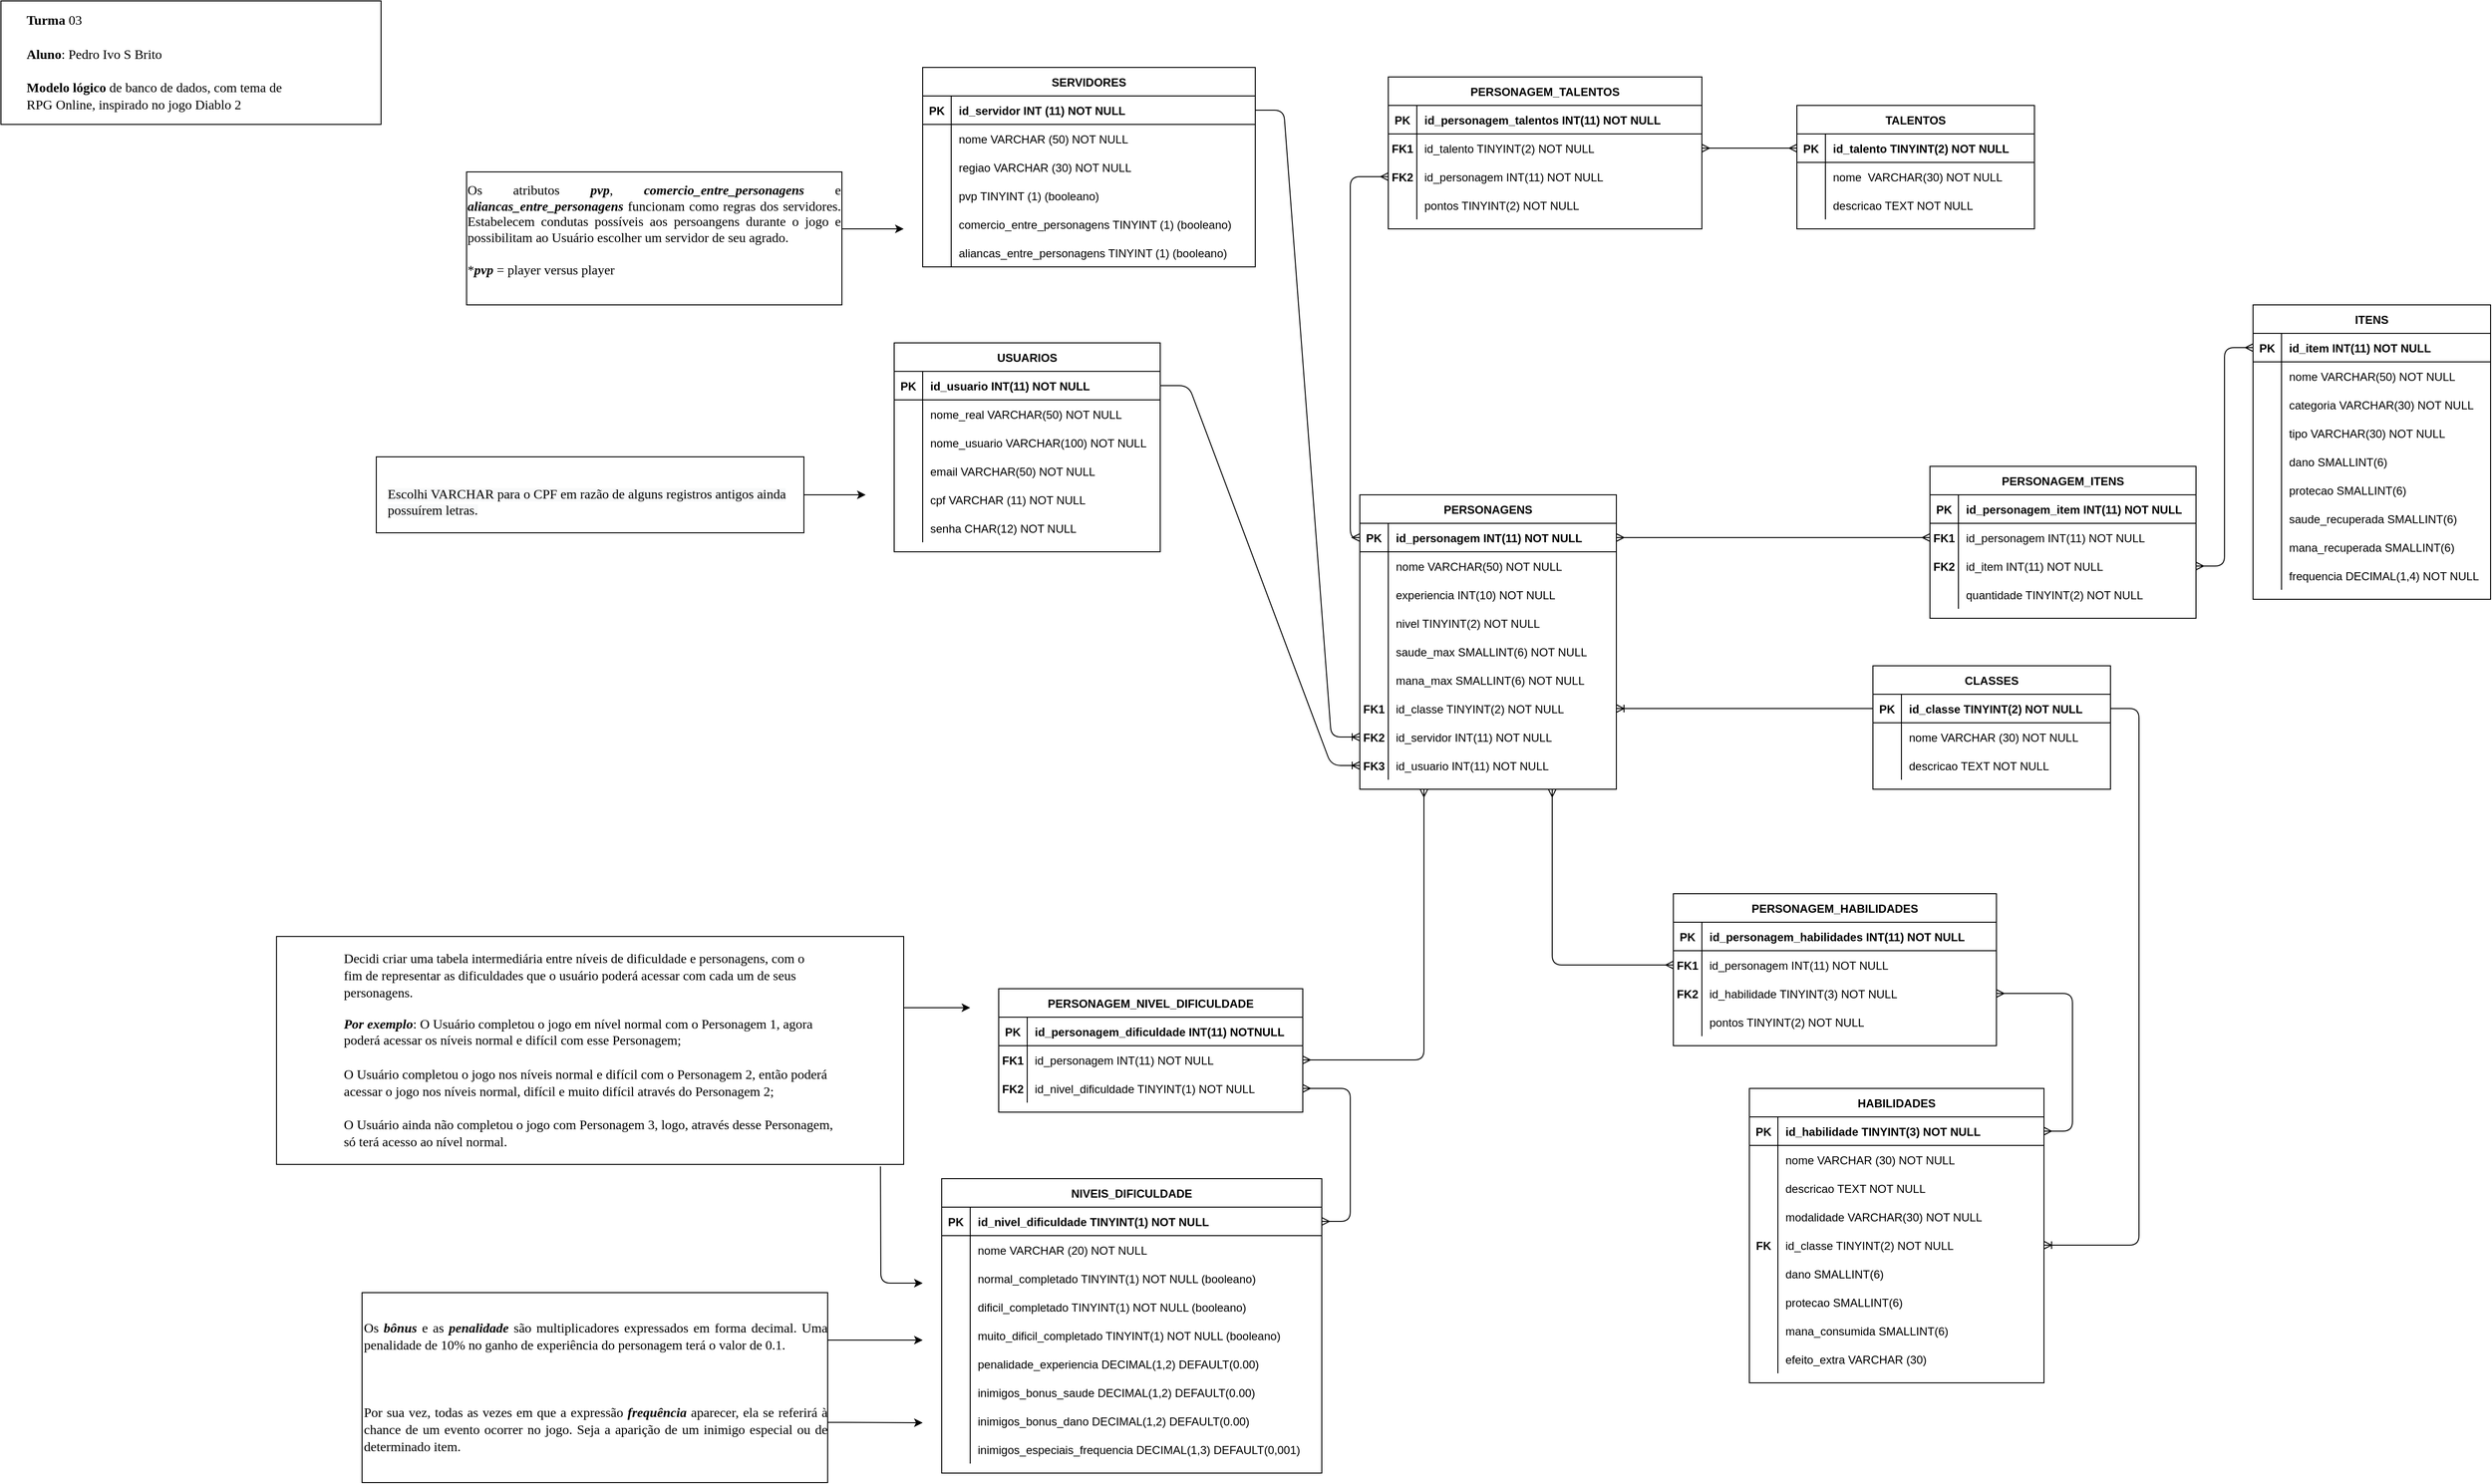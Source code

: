<mxfile version="14.6.13" type="device"><diagram id="R2lEEEUBdFMjLlhIrx00" name="Page-1"><mxGraphModel dx="2186" dy="806" grid="1" gridSize="10" guides="1" tooltips="1" connect="1" arrows="1" fold="1" page="1" pageScale="1" pageWidth="1100" pageHeight="850" math="0" shadow="0" extFonts="Permanent Marker^https://fonts.googleapis.com/css?family=Permanent+Marker"><root><mxCell id="0"/><mxCell id="1" parent="0"/><mxCell id="C-vyLk0tnHw3VtMMgP7b-2" value="PERSONAGENS" style="shape=table;startSize=30;container=1;collapsible=1;childLayout=tableLayout;fixedRows=1;rowLines=0;fontStyle=1;align=center;resizeLast=1;" parent="1" vertex="1"><mxGeometry x="350" y="540" width="270" height="310" as="geometry"/></mxCell><mxCell id="C-vyLk0tnHw3VtMMgP7b-3" value="" style="shape=partialRectangle;collapsible=0;dropTarget=0;pointerEvents=0;fillColor=none;points=[[0,0.5],[1,0.5]];portConstraint=eastwest;top=0;left=0;right=0;bottom=1;" parent="C-vyLk0tnHw3VtMMgP7b-2" vertex="1"><mxGeometry y="30" width="270" height="30" as="geometry"/></mxCell><mxCell id="C-vyLk0tnHw3VtMMgP7b-4" value="PK" style="shape=partialRectangle;overflow=hidden;connectable=0;fillColor=none;top=0;left=0;bottom=0;right=0;fontStyle=1;" parent="C-vyLk0tnHw3VtMMgP7b-3" vertex="1"><mxGeometry width="30" height="30" as="geometry"/></mxCell><mxCell id="C-vyLk0tnHw3VtMMgP7b-5" value="id_personagem INT(11) NOT NULL" style="shape=partialRectangle;overflow=hidden;connectable=0;fillColor=none;top=0;left=0;bottom=0;right=0;align=left;spacingLeft=6;fontStyle=1;" parent="C-vyLk0tnHw3VtMMgP7b-3" vertex="1"><mxGeometry x="30" width="240" height="30" as="geometry"/></mxCell><mxCell id="C-vyLk0tnHw3VtMMgP7b-6" value="" style="shape=partialRectangle;collapsible=0;dropTarget=0;pointerEvents=0;fillColor=none;points=[[0,0.5],[1,0.5]];portConstraint=eastwest;top=0;left=0;right=0;bottom=0;" parent="C-vyLk0tnHw3VtMMgP7b-2" vertex="1"><mxGeometry y="60" width="270" height="30" as="geometry"/></mxCell><mxCell id="C-vyLk0tnHw3VtMMgP7b-7" value="" style="shape=partialRectangle;overflow=hidden;connectable=0;fillColor=none;top=0;left=0;bottom=0;right=0;" parent="C-vyLk0tnHw3VtMMgP7b-6" vertex="1"><mxGeometry width="30" height="30" as="geometry"/></mxCell><mxCell id="C-vyLk0tnHw3VtMMgP7b-8" value="nome VARCHAR(50) NOT NULL" style="shape=partialRectangle;overflow=hidden;connectable=0;fillColor=none;top=0;left=0;bottom=0;right=0;align=left;spacingLeft=6;" parent="C-vyLk0tnHw3VtMMgP7b-6" vertex="1"><mxGeometry x="30" width="240" height="30" as="geometry"/></mxCell><mxCell id="s7FSbHf-_aC8jX9wyKGv-49" value="" style="shape=partialRectangle;collapsible=0;dropTarget=0;pointerEvents=0;fillColor=none;points=[[0,0.5],[1,0.5]];portConstraint=eastwest;top=0;left=0;right=0;bottom=0;" parent="C-vyLk0tnHw3VtMMgP7b-2" vertex="1"><mxGeometry y="90" width="270" height="30" as="geometry"/></mxCell><mxCell id="s7FSbHf-_aC8jX9wyKGv-50" value="" style="shape=partialRectangle;overflow=hidden;connectable=0;fillColor=none;top=0;left=0;bottom=0;right=0;" parent="s7FSbHf-_aC8jX9wyKGv-49" vertex="1"><mxGeometry width="30" height="30" as="geometry"/></mxCell><mxCell id="s7FSbHf-_aC8jX9wyKGv-51" value="experiencia INT(10) NOT NULL" style="shape=partialRectangle;overflow=hidden;connectable=0;fillColor=none;top=0;left=0;bottom=0;right=0;align=left;spacingLeft=6;" parent="s7FSbHf-_aC8jX9wyKGv-49" vertex="1"><mxGeometry x="30" width="240" height="30" as="geometry"/></mxCell><mxCell id="C-vyLk0tnHw3VtMMgP7b-9" value="" style="shape=partialRectangle;collapsible=0;dropTarget=0;pointerEvents=0;fillColor=none;points=[[0,0.5],[1,0.5]];portConstraint=eastwest;top=0;left=0;right=0;bottom=0;" parent="C-vyLk0tnHw3VtMMgP7b-2" vertex="1"><mxGeometry y="120" width="270" height="30" as="geometry"/></mxCell><mxCell id="C-vyLk0tnHw3VtMMgP7b-10" value="" style="shape=partialRectangle;overflow=hidden;connectable=0;fillColor=none;top=0;left=0;bottom=0;right=0;" parent="C-vyLk0tnHw3VtMMgP7b-9" vertex="1"><mxGeometry width="30" height="30" as="geometry"/></mxCell><mxCell id="C-vyLk0tnHw3VtMMgP7b-11" value="nivel TINYINT(2) NOT NULL " style="shape=partialRectangle;overflow=hidden;connectable=0;fillColor=none;top=0;left=0;bottom=0;right=0;align=left;spacingLeft=6;" parent="C-vyLk0tnHw3VtMMgP7b-9" vertex="1"><mxGeometry x="30" width="240" height="30" as="geometry"/></mxCell><mxCell id="s7FSbHf-_aC8jX9wyKGv-69" value="" style="shape=partialRectangle;collapsible=0;dropTarget=0;pointerEvents=0;fillColor=none;points=[[0,0.5],[1,0.5]];portConstraint=eastwest;top=0;left=0;right=0;bottom=0;" parent="C-vyLk0tnHw3VtMMgP7b-2" vertex="1"><mxGeometry y="150" width="270" height="30" as="geometry"/></mxCell><mxCell id="s7FSbHf-_aC8jX9wyKGv-70" value="" style="shape=partialRectangle;overflow=hidden;connectable=0;fillColor=none;top=0;left=0;bottom=0;right=0;" parent="s7FSbHf-_aC8jX9wyKGv-69" vertex="1"><mxGeometry width="30" height="30" as="geometry"/></mxCell><mxCell id="s7FSbHf-_aC8jX9wyKGv-71" value="saude_max SMALLINT(6) NOT NULL" style="shape=partialRectangle;overflow=hidden;connectable=0;fillColor=none;top=0;left=0;bottom=0;right=0;align=left;spacingLeft=6;" parent="s7FSbHf-_aC8jX9wyKGv-69" vertex="1"><mxGeometry x="30" width="240" height="30" as="geometry"/></mxCell><mxCell id="s7FSbHf-_aC8jX9wyKGv-72" value="" style="shape=partialRectangle;collapsible=0;dropTarget=0;pointerEvents=0;fillColor=none;points=[[0,0.5],[1,0.5]];portConstraint=eastwest;top=0;left=0;right=0;bottom=0;" parent="C-vyLk0tnHw3VtMMgP7b-2" vertex="1"><mxGeometry y="180" width="270" height="30" as="geometry"/></mxCell><mxCell id="s7FSbHf-_aC8jX9wyKGv-73" value="" style="shape=partialRectangle;overflow=hidden;connectable=0;fillColor=none;top=0;left=0;bottom=0;right=0;" parent="s7FSbHf-_aC8jX9wyKGv-72" vertex="1"><mxGeometry width="30" height="30" as="geometry"/></mxCell><mxCell id="s7FSbHf-_aC8jX9wyKGv-74" value="mana_max SMALLINT(6) NOT NULL" style="shape=partialRectangle;overflow=hidden;connectable=0;fillColor=none;top=0;left=0;bottom=0;right=0;align=left;spacingLeft=6;" parent="s7FSbHf-_aC8jX9wyKGv-72" vertex="1"><mxGeometry x="30" width="240" height="30" as="geometry"/></mxCell><mxCell id="ALXrIrZF2NSrt_uoP0Tk-66" value="" style="shape=partialRectangle;collapsible=0;dropTarget=0;pointerEvents=0;fillColor=none;points=[[0,0.5],[1,0.5]];portConstraint=eastwest;top=0;left=0;right=0;bottom=0;" parent="C-vyLk0tnHw3VtMMgP7b-2" vertex="1"><mxGeometry y="210" width="270" height="30" as="geometry"/></mxCell><mxCell id="ALXrIrZF2NSrt_uoP0Tk-67" value="FK1" style="shape=partialRectangle;overflow=hidden;connectable=0;fillColor=none;top=0;left=0;bottom=0;right=0;fontStyle=1" parent="ALXrIrZF2NSrt_uoP0Tk-66" vertex="1"><mxGeometry width="30" height="30" as="geometry"/></mxCell><mxCell id="ALXrIrZF2NSrt_uoP0Tk-68" value="id_classe TINYINT(2) NOT NULL" style="shape=partialRectangle;overflow=hidden;connectable=0;fillColor=none;top=0;left=0;bottom=0;right=0;align=left;spacingLeft=6;fontStyle=0" parent="ALXrIrZF2NSrt_uoP0Tk-66" vertex="1"><mxGeometry x="30" width="240" height="30" as="geometry"/></mxCell><mxCell id="xREdRv1oHYzQz7co0sME-30" value="" style="shape=partialRectangle;collapsible=0;dropTarget=0;pointerEvents=0;fillColor=none;points=[[0,0.5],[1,0.5]];portConstraint=eastwest;top=0;left=0;right=0;bottom=0;" parent="C-vyLk0tnHw3VtMMgP7b-2" vertex="1"><mxGeometry y="240" width="270" height="30" as="geometry"/></mxCell><mxCell id="xREdRv1oHYzQz7co0sME-31" value="FK2" style="shape=partialRectangle;overflow=hidden;connectable=0;fillColor=none;top=0;left=0;bottom=0;right=0;fontStyle=1" parent="xREdRv1oHYzQz7co0sME-30" vertex="1"><mxGeometry width="30" height="30" as="geometry"/></mxCell><mxCell id="xREdRv1oHYzQz7co0sME-32" value="id_servidor INT(11) NOT NULL" style="shape=partialRectangle;overflow=hidden;connectable=0;fillColor=none;top=0;left=0;bottom=0;right=0;align=left;spacingLeft=6;" parent="xREdRv1oHYzQz7co0sME-30" vertex="1"><mxGeometry x="30" width="240" height="30" as="geometry"/></mxCell><mxCell id="xREdRv1oHYzQz7co0sME-33" value="" style="shape=partialRectangle;collapsible=0;dropTarget=0;pointerEvents=0;fillColor=none;points=[[0,0.5],[1,0.5]];portConstraint=eastwest;top=0;left=0;right=0;bottom=0;" parent="C-vyLk0tnHw3VtMMgP7b-2" vertex="1"><mxGeometry y="270" width="270" height="30" as="geometry"/></mxCell><mxCell id="xREdRv1oHYzQz7co0sME-34" value="FK3" style="shape=partialRectangle;overflow=hidden;connectable=0;fillColor=none;top=0;left=0;bottom=0;right=0;fontStyle=1" parent="xREdRv1oHYzQz7co0sME-33" vertex="1"><mxGeometry width="30" height="30" as="geometry"/></mxCell><mxCell id="xREdRv1oHYzQz7co0sME-35" value="id_usuario INT(11) NOT NULL" style="shape=partialRectangle;overflow=hidden;connectable=0;fillColor=none;top=0;left=0;bottom=0;right=0;align=left;spacingLeft=6;" parent="xREdRv1oHYzQz7co0sME-33" vertex="1"><mxGeometry x="30" width="240" height="30" as="geometry"/></mxCell><mxCell id="C-vyLk0tnHw3VtMMgP7b-13" value="CLASSES" style="shape=table;startSize=30;container=1;collapsible=1;childLayout=tableLayout;fixedRows=1;rowLines=0;fontStyle=1;align=center;resizeLast=1;" parent="1" vertex="1"><mxGeometry x="890" y="720" width="250" height="130" as="geometry"/></mxCell><mxCell id="C-vyLk0tnHw3VtMMgP7b-14" value="" style="shape=partialRectangle;collapsible=0;dropTarget=0;pointerEvents=0;fillColor=none;points=[[0,0.5],[1,0.5]];portConstraint=eastwest;top=0;left=0;right=0;bottom=1;" parent="C-vyLk0tnHw3VtMMgP7b-13" vertex="1"><mxGeometry y="30" width="250" height="30" as="geometry"/></mxCell><mxCell id="C-vyLk0tnHw3VtMMgP7b-15" value="PK" style="shape=partialRectangle;overflow=hidden;connectable=0;fillColor=none;top=0;left=0;bottom=0;right=0;fontStyle=1;" parent="C-vyLk0tnHw3VtMMgP7b-14" vertex="1"><mxGeometry width="30" height="30" as="geometry"/></mxCell><mxCell id="C-vyLk0tnHw3VtMMgP7b-16" value="id_classe TINYINT(2) NOT NULL" style="shape=partialRectangle;overflow=hidden;connectable=0;fillColor=none;top=0;left=0;bottom=0;right=0;align=left;spacingLeft=6;fontStyle=1;" parent="C-vyLk0tnHw3VtMMgP7b-14" vertex="1"><mxGeometry x="30" width="220" height="30" as="geometry"/></mxCell><mxCell id="C-vyLk0tnHw3VtMMgP7b-17" value="" style="shape=partialRectangle;collapsible=0;dropTarget=0;pointerEvents=0;fillColor=none;points=[[0,0.5],[1,0.5]];portConstraint=eastwest;top=0;left=0;right=0;bottom=0;" parent="C-vyLk0tnHw3VtMMgP7b-13" vertex="1"><mxGeometry y="60" width="250" height="30" as="geometry"/></mxCell><mxCell id="C-vyLk0tnHw3VtMMgP7b-18" value="" style="shape=partialRectangle;overflow=hidden;connectable=0;fillColor=none;top=0;left=0;bottom=0;right=0;" parent="C-vyLk0tnHw3VtMMgP7b-17" vertex="1"><mxGeometry width="30" height="30" as="geometry"/></mxCell><mxCell id="C-vyLk0tnHw3VtMMgP7b-19" value="nome VARCHAR (30) NOT NULL" style="shape=partialRectangle;overflow=hidden;connectable=0;fillColor=none;top=0;left=0;bottom=0;right=0;align=left;spacingLeft=6;" parent="C-vyLk0tnHw3VtMMgP7b-17" vertex="1"><mxGeometry x="30" width="220" height="30" as="geometry"/></mxCell><mxCell id="s7FSbHf-_aC8jX9wyKGv-38" value="" style="shape=partialRectangle;collapsible=0;dropTarget=0;pointerEvents=0;fillColor=none;points=[[0,0.5],[1,0.5]];portConstraint=eastwest;top=0;left=0;right=0;bottom=0;" parent="C-vyLk0tnHw3VtMMgP7b-13" vertex="1"><mxGeometry y="90" width="250" height="30" as="geometry"/></mxCell><mxCell id="s7FSbHf-_aC8jX9wyKGv-39" value="" style="shape=partialRectangle;overflow=hidden;connectable=0;fillColor=none;top=0;left=0;bottom=0;right=0;" parent="s7FSbHf-_aC8jX9wyKGv-38" vertex="1"><mxGeometry width="30" height="30" as="geometry"/></mxCell><mxCell id="s7FSbHf-_aC8jX9wyKGv-40" value="descricao TEXT NOT NULL" style="shape=partialRectangle;overflow=hidden;connectable=0;fillColor=none;top=0;left=0;bottom=0;right=0;align=left;spacingLeft=6;" parent="s7FSbHf-_aC8jX9wyKGv-38" vertex="1"><mxGeometry x="30" width="220" height="30" as="geometry"/></mxCell><mxCell id="C-vyLk0tnHw3VtMMgP7b-23" value="USUARIOS" style="shape=table;startSize=30;container=1;collapsible=1;childLayout=tableLayout;fixedRows=1;rowLines=0;fontStyle=1;align=center;resizeLast=1;" parent="1" vertex="1"><mxGeometry x="-140" y="380" width="280" height="220" as="geometry"/></mxCell><mxCell id="C-vyLk0tnHw3VtMMgP7b-24" value="" style="shape=partialRectangle;collapsible=0;dropTarget=0;pointerEvents=0;fillColor=none;points=[[0,0.5],[1,0.5]];portConstraint=eastwest;top=0;left=0;right=0;bottom=1;" parent="C-vyLk0tnHw3VtMMgP7b-23" vertex="1"><mxGeometry y="30" width="280" height="30" as="geometry"/></mxCell><mxCell id="C-vyLk0tnHw3VtMMgP7b-25" value="PK" style="shape=partialRectangle;overflow=hidden;connectable=0;fillColor=none;top=0;left=0;bottom=0;right=0;fontStyle=1;" parent="C-vyLk0tnHw3VtMMgP7b-24" vertex="1"><mxGeometry width="30" height="30" as="geometry"/></mxCell><mxCell id="C-vyLk0tnHw3VtMMgP7b-26" value="id_usuario INT(11) NOT NULL" style="shape=partialRectangle;overflow=hidden;connectable=0;fillColor=none;top=0;left=0;bottom=0;right=0;align=left;spacingLeft=6;fontStyle=1;" parent="C-vyLk0tnHw3VtMMgP7b-24" vertex="1"><mxGeometry x="30" width="250" height="30" as="geometry"/></mxCell><mxCell id="ALXrIrZF2NSrt_uoP0Tk-91" value="" style="shape=partialRectangle;collapsible=0;dropTarget=0;pointerEvents=0;fillColor=none;points=[[0,0.5],[1,0.5]];portConstraint=eastwest;top=0;left=0;right=0;bottom=0;" parent="C-vyLk0tnHw3VtMMgP7b-23" vertex="1"><mxGeometry y="60" width="280" height="30" as="geometry"/></mxCell><mxCell id="ALXrIrZF2NSrt_uoP0Tk-92" value="" style="shape=partialRectangle;overflow=hidden;connectable=0;fillColor=none;top=0;left=0;bottom=0;right=0;" parent="ALXrIrZF2NSrt_uoP0Tk-91" vertex="1"><mxGeometry width="30" height="30" as="geometry"/></mxCell><mxCell id="ALXrIrZF2NSrt_uoP0Tk-93" value="nome_real VARCHAR(50) NOT NULL" style="shape=partialRectangle;overflow=hidden;connectable=0;fillColor=none;top=0;left=0;bottom=0;right=0;align=left;spacingLeft=6;" parent="ALXrIrZF2NSrt_uoP0Tk-91" vertex="1"><mxGeometry x="30" width="250" height="30" as="geometry"/></mxCell><mxCell id="s7FSbHf-_aC8jX9wyKGv-1" value="" style="shape=partialRectangle;collapsible=0;dropTarget=0;pointerEvents=0;fillColor=none;points=[[0,0.5],[1,0.5]];portConstraint=eastwest;top=0;left=0;right=0;bottom=0;" parent="C-vyLk0tnHw3VtMMgP7b-23" vertex="1"><mxGeometry y="90" width="280" height="30" as="geometry"/></mxCell><mxCell id="s7FSbHf-_aC8jX9wyKGv-2" value="" style="shape=partialRectangle;overflow=hidden;connectable=0;fillColor=none;top=0;left=0;bottom=0;right=0;" parent="s7FSbHf-_aC8jX9wyKGv-1" vertex="1"><mxGeometry width="30" height="30" as="geometry"/></mxCell><mxCell id="s7FSbHf-_aC8jX9wyKGv-3" value="nome_usuario VARCHAR(100) NOT NULL" style="shape=partialRectangle;overflow=hidden;connectable=0;fillColor=none;top=0;left=0;bottom=0;right=0;align=left;spacingLeft=6;" parent="s7FSbHf-_aC8jX9wyKGv-1" vertex="1"><mxGeometry x="30" width="250" height="30" as="geometry"/></mxCell><mxCell id="C-vyLk0tnHw3VtMMgP7b-27" value="" style="shape=partialRectangle;collapsible=0;dropTarget=0;pointerEvents=0;fillColor=none;points=[[0,0.5],[1,0.5]];portConstraint=eastwest;top=0;left=0;right=0;bottom=0;" parent="C-vyLk0tnHw3VtMMgP7b-23" vertex="1"><mxGeometry y="120" width="280" height="30" as="geometry"/></mxCell><mxCell id="C-vyLk0tnHw3VtMMgP7b-28" value="" style="shape=partialRectangle;overflow=hidden;connectable=0;fillColor=none;top=0;left=0;bottom=0;right=0;" parent="C-vyLk0tnHw3VtMMgP7b-27" vertex="1"><mxGeometry width="30" height="30" as="geometry"/></mxCell><mxCell id="C-vyLk0tnHw3VtMMgP7b-29" value="email VARCHAR(50) NOT NULL" style="shape=partialRectangle;overflow=hidden;connectable=0;fillColor=none;top=0;left=0;bottom=0;right=0;align=left;spacingLeft=6;" parent="C-vyLk0tnHw3VtMMgP7b-27" vertex="1"><mxGeometry x="30" width="250" height="30" as="geometry"/></mxCell><mxCell id="xREdRv1oHYzQz7co0sME-26" value="" style="shape=partialRectangle;collapsible=0;dropTarget=0;pointerEvents=0;fillColor=none;points=[[0,0.5],[1,0.5]];portConstraint=eastwest;top=0;left=0;right=0;bottom=0;" parent="C-vyLk0tnHw3VtMMgP7b-23" vertex="1"><mxGeometry y="150" width="280" height="30" as="geometry"/></mxCell><mxCell id="xREdRv1oHYzQz7co0sME-27" value="" style="shape=partialRectangle;overflow=hidden;connectable=0;fillColor=none;top=0;left=0;bottom=0;right=0;" parent="xREdRv1oHYzQz7co0sME-26" vertex="1"><mxGeometry width="30" height="30" as="geometry"/></mxCell><mxCell id="xREdRv1oHYzQz7co0sME-28" value="cpf VARCHAR (11) NOT NULL" style="shape=partialRectangle;overflow=hidden;connectable=0;fillColor=none;top=0;left=0;bottom=0;right=0;align=left;spacingLeft=6;" parent="xREdRv1oHYzQz7co0sME-26" vertex="1"><mxGeometry x="30" width="250" height="30" as="geometry"/></mxCell><mxCell id="ALXrIrZF2NSrt_uoP0Tk-88" value="" style="shape=partialRectangle;collapsible=0;dropTarget=0;pointerEvents=0;fillColor=none;points=[[0,0.5],[1,0.5]];portConstraint=eastwest;top=0;left=0;right=0;bottom=0;" parent="C-vyLk0tnHw3VtMMgP7b-23" vertex="1"><mxGeometry y="180" width="280" height="30" as="geometry"/></mxCell><mxCell id="ALXrIrZF2NSrt_uoP0Tk-89" value="" style="shape=partialRectangle;overflow=hidden;connectable=0;fillColor=none;top=0;left=0;bottom=0;right=0;" parent="ALXrIrZF2NSrt_uoP0Tk-88" vertex="1"><mxGeometry width="30" height="30" as="geometry"/></mxCell><mxCell id="ALXrIrZF2NSrt_uoP0Tk-90" value="senha CHAR(12) NOT NULL" style="shape=partialRectangle;overflow=hidden;connectable=0;fillColor=none;top=0;left=0;bottom=0;right=0;align=left;spacingLeft=6;" parent="ALXrIrZF2NSrt_uoP0Tk-88" vertex="1"><mxGeometry x="30" width="250" height="30" as="geometry"/></mxCell><mxCell id="ALXrIrZF2NSrt_uoP0Tk-6" value="ITENS" style="shape=table;startSize=30;container=1;collapsible=1;childLayout=tableLayout;fixedRows=1;rowLines=0;fontStyle=1;align=center;resizeLast=1;" parent="1" vertex="1"><mxGeometry x="1290" y="340" width="250" height="310" as="geometry"/></mxCell><mxCell id="ALXrIrZF2NSrt_uoP0Tk-7" value="" style="shape=partialRectangle;collapsible=0;dropTarget=0;pointerEvents=0;fillColor=none;top=0;left=0;bottom=1;right=0;points=[[0,0.5],[1,0.5]];portConstraint=eastwest;" parent="ALXrIrZF2NSrt_uoP0Tk-6" vertex="1"><mxGeometry y="30" width="250" height="30" as="geometry"/></mxCell><mxCell id="ALXrIrZF2NSrt_uoP0Tk-8" value="PK" style="shape=partialRectangle;connectable=0;fillColor=none;top=0;left=0;bottom=0;right=0;fontStyle=1;overflow=hidden;" parent="ALXrIrZF2NSrt_uoP0Tk-7" vertex="1"><mxGeometry width="30" height="30" as="geometry"/></mxCell><mxCell id="ALXrIrZF2NSrt_uoP0Tk-9" value="id_item INT(11) NOT NULL" style="shape=partialRectangle;connectable=0;fillColor=none;top=0;left=0;bottom=0;right=0;align=left;spacingLeft=6;fontStyle=1;overflow=hidden;" parent="ALXrIrZF2NSrt_uoP0Tk-7" vertex="1"><mxGeometry x="30" width="220" height="30" as="geometry"/></mxCell><mxCell id="ALXrIrZF2NSrt_uoP0Tk-13" value="" style="shape=partialRectangle;collapsible=0;dropTarget=0;pointerEvents=0;fillColor=none;top=0;left=0;bottom=0;right=0;points=[[0,0.5],[1,0.5]];portConstraint=eastwest;" parent="ALXrIrZF2NSrt_uoP0Tk-6" vertex="1"><mxGeometry y="60" width="250" height="30" as="geometry"/></mxCell><mxCell id="ALXrIrZF2NSrt_uoP0Tk-14" value="" style="shape=partialRectangle;connectable=0;fillColor=none;top=0;left=0;bottom=0;right=0;editable=1;overflow=hidden;" parent="ALXrIrZF2NSrt_uoP0Tk-13" vertex="1"><mxGeometry width="30" height="30" as="geometry"/></mxCell><mxCell id="ALXrIrZF2NSrt_uoP0Tk-15" value="nome VARCHAR(50) NOT NULL" style="shape=partialRectangle;connectable=0;fillColor=none;top=0;left=0;bottom=0;right=0;align=left;spacingLeft=6;overflow=hidden;" parent="ALXrIrZF2NSrt_uoP0Tk-13" vertex="1"><mxGeometry x="30" width="220" height="30" as="geometry"/></mxCell><mxCell id="s7FSbHf-_aC8jX9wyKGv-169" value="" style="shape=partialRectangle;collapsible=0;dropTarget=0;pointerEvents=0;fillColor=none;top=0;left=0;bottom=0;right=0;points=[[0,0.5],[1,0.5]];portConstraint=eastwest;" parent="ALXrIrZF2NSrt_uoP0Tk-6" vertex="1"><mxGeometry y="90" width="250" height="30" as="geometry"/></mxCell><mxCell id="s7FSbHf-_aC8jX9wyKGv-170" value="" style="shape=partialRectangle;connectable=0;fillColor=none;top=0;left=0;bottom=0;right=0;editable=1;overflow=hidden;" parent="s7FSbHf-_aC8jX9wyKGv-169" vertex="1"><mxGeometry width="30" height="30" as="geometry"/></mxCell><mxCell id="s7FSbHf-_aC8jX9wyKGv-171" value="categoria VARCHAR(30) NOT NULL" style="shape=partialRectangle;connectable=0;fillColor=none;top=0;left=0;bottom=0;right=0;align=left;spacingLeft=6;overflow=hidden;" parent="s7FSbHf-_aC8jX9wyKGv-169" vertex="1"><mxGeometry x="30" width="220" height="30" as="geometry"/></mxCell><mxCell id="s7FSbHf-_aC8jX9wyKGv-172" value="" style="shape=partialRectangle;collapsible=0;dropTarget=0;pointerEvents=0;fillColor=none;top=0;left=0;bottom=0;right=0;points=[[0,0.5],[1,0.5]];portConstraint=eastwest;" parent="ALXrIrZF2NSrt_uoP0Tk-6" vertex="1"><mxGeometry y="120" width="250" height="30" as="geometry"/></mxCell><mxCell id="s7FSbHf-_aC8jX9wyKGv-173" value="" style="shape=partialRectangle;connectable=0;fillColor=none;top=0;left=0;bottom=0;right=0;editable=1;overflow=hidden;" parent="s7FSbHf-_aC8jX9wyKGv-172" vertex="1"><mxGeometry width="30" height="30" as="geometry"/></mxCell><mxCell id="s7FSbHf-_aC8jX9wyKGv-174" value="tipo VARCHAR(30) NOT NULL" style="shape=partialRectangle;connectable=0;fillColor=none;top=0;left=0;bottom=0;right=0;align=left;spacingLeft=6;overflow=hidden;" parent="s7FSbHf-_aC8jX9wyKGv-172" vertex="1"><mxGeometry x="30" width="220" height="30" as="geometry"/></mxCell><mxCell id="s7FSbHf-_aC8jX9wyKGv-175" value="" style="shape=partialRectangle;collapsible=0;dropTarget=0;pointerEvents=0;fillColor=none;top=0;left=0;bottom=0;right=0;points=[[0,0.5],[1,0.5]];portConstraint=eastwest;" parent="ALXrIrZF2NSrt_uoP0Tk-6" vertex="1"><mxGeometry y="150" width="250" height="30" as="geometry"/></mxCell><mxCell id="s7FSbHf-_aC8jX9wyKGv-176" value="" style="shape=partialRectangle;connectable=0;fillColor=none;top=0;left=0;bottom=0;right=0;editable=1;overflow=hidden;" parent="s7FSbHf-_aC8jX9wyKGv-175" vertex="1"><mxGeometry width="30" height="30" as="geometry"/></mxCell><mxCell id="s7FSbHf-_aC8jX9wyKGv-177" value="dano SMALLINT(6)" style="shape=partialRectangle;connectable=0;fillColor=none;top=0;left=0;bottom=0;right=0;align=left;spacingLeft=6;overflow=hidden;" parent="s7FSbHf-_aC8jX9wyKGv-175" vertex="1"><mxGeometry x="30" width="220" height="30" as="geometry"/></mxCell><mxCell id="s7FSbHf-_aC8jX9wyKGv-178" value="" style="shape=partialRectangle;collapsible=0;dropTarget=0;pointerEvents=0;fillColor=none;top=0;left=0;bottom=0;right=0;points=[[0,0.5],[1,0.5]];portConstraint=eastwest;" parent="ALXrIrZF2NSrt_uoP0Tk-6" vertex="1"><mxGeometry y="180" width="250" height="30" as="geometry"/></mxCell><mxCell id="s7FSbHf-_aC8jX9wyKGv-179" value="" style="shape=partialRectangle;connectable=0;fillColor=none;top=0;left=0;bottom=0;right=0;editable=1;overflow=hidden;" parent="s7FSbHf-_aC8jX9wyKGv-178" vertex="1"><mxGeometry width="30" height="30" as="geometry"/></mxCell><mxCell id="s7FSbHf-_aC8jX9wyKGv-180" value="protecao SMALLINT(6)" style="shape=partialRectangle;connectable=0;fillColor=none;top=0;left=0;bottom=0;right=0;align=left;spacingLeft=6;overflow=hidden;" parent="s7FSbHf-_aC8jX9wyKGv-178" vertex="1"><mxGeometry x="30" width="220" height="30" as="geometry"/></mxCell><mxCell id="s7FSbHf-_aC8jX9wyKGv-181" value="" style="shape=partialRectangle;collapsible=0;dropTarget=0;pointerEvents=0;fillColor=none;top=0;left=0;bottom=0;right=0;points=[[0,0.5],[1,0.5]];portConstraint=eastwest;" parent="ALXrIrZF2NSrt_uoP0Tk-6" vertex="1"><mxGeometry y="210" width="250" height="30" as="geometry"/></mxCell><mxCell id="s7FSbHf-_aC8jX9wyKGv-182" value="" style="shape=partialRectangle;connectable=0;fillColor=none;top=0;left=0;bottom=0;right=0;editable=1;overflow=hidden;" parent="s7FSbHf-_aC8jX9wyKGv-181" vertex="1"><mxGeometry width="30" height="30" as="geometry"/></mxCell><mxCell id="s7FSbHf-_aC8jX9wyKGv-183" value="saude_recuperada SMALLINT(6)" style="shape=partialRectangle;connectable=0;fillColor=none;top=0;left=0;bottom=0;right=0;align=left;spacingLeft=6;overflow=hidden;" parent="s7FSbHf-_aC8jX9wyKGv-181" vertex="1"><mxGeometry x="30" width="220" height="30" as="geometry"/></mxCell><mxCell id="s7FSbHf-_aC8jX9wyKGv-184" value="" style="shape=partialRectangle;collapsible=0;dropTarget=0;pointerEvents=0;fillColor=none;top=0;left=0;bottom=0;right=0;points=[[0,0.5],[1,0.5]];portConstraint=eastwest;" parent="ALXrIrZF2NSrt_uoP0Tk-6" vertex="1"><mxGeometry y="240" width="250" height="30" as="geometry"/></mxCell><mxCell id="s7FSbHf-_aC8jX9wyKGv-185" value="" style="shape=partialRectangle;connectable=0;fillColor=none;top=0;left=0;bottom=0;right=0;editable=1;overflow=hidden;" parent="s7FSbHf-_aC8jX9wyKGv-184" vertex="1"><mxGeometry width="30" height="30" as="geometry"/></mxCell><mxCell id="s7FSbHf-_aC8jX9wyKGv-186" value="mana_recuperada SMALLINT(6)" style="shape=partialRectangle;connectable=0;fillColor=none;top=0;left=0;bottom=0;right=0;align=left;spacingLeft=6;overflow=hidden;" parent="s7FSbHf-_aC8jX9wyKGv-184" vertex="1"><mxGeometry x="30" width="220" height="30" as="geometry"/></mxCell><mxCell id="s7FSbHf-_aC8jX9wyKGv-187" value="" style="shape=partialRectangle;collapsible=0;dropTarget=0;pointerEvents=0;fillColor=none;top=0;left=0;bottom=0;right=0;points=[[0,0.5],[1,0.5]];portConstraint=eastwest;" parent="ALXrIrZF2NSrt_uoP0Tk-6" vertex="1"><mxGeometry y="270" width="250" height="30" as="geometry"/></mxCell><mxCell id="s7FSbHf-_aC8jX9wyKGv-188" value="" style="shape=partialRectangle;connectable=0;fillColor=none;top=0;left=0;bottom=0;right=0;editable=1;overflow=hidden;" parent="s7FSbHf-_aC8jX9wyKGv-187" vertex="1"><mxGeometry width="30" height="30" as="geometry"/></mxCell><mxCell id="s7FSbHf-_aC8jX9wyKGv-189" value="frequencia DECIMAL(1,4) NOT NULL" style="shape=partialRectangle;connectable=0;fillColor=none;top=0;left=0;bottom=0;right=0;align=left;spacingLeft=6;overflow=hidden;" parent="s7FSbHf-_aC8jX9wyKGv-187" vertex="1"><mxGeometry x="30" width="220" height="30" as="geometry"/></mxCell><mxCell id="ALXrIrZF2NSrt_uoP0Tk-19" value="HABILIDADES" style="shape=table;startSize=30;container=1;collapsible=1;childLayout=tableLayout;fixedRows=1;rowLines=0;fontStyle=1;align=center;resizeLast=1;" parent="1" vertex="1"><mxGeometry x="760" y="1165" width="310" height="310" as="geometry"/></mxCell><mxCell id="ALXrIrZF2NSrt_uoP0Tk-20" value="" style="shape=partialRectangle;collapsible=0;dropTarget=0;pointerEvents=0;fillColor=none;top=0;left=0;bottom=1;right=0;points=[[0,0.5],[1,0.5]];portConstraint=eastwest;" parent="ALXrIrZF2NSrt_uoP0Tk-19" vertex="1"><mxGeometry y="30" width="310" height="30" as="geometry"/></mxCell><mxCell id="ALXrIrZF2NSrt_uoP0Tk-21" value="PK" style="shape=partialRectangle;connectable=0;fillColor=none;top=0;left=0;bottom=0;right=0;fontStyle=1;overflow=hidden;" parent="ALXrIrZF2NSrt_uoP0Tk-20" vertex="1"><mxGeometry width="30" height="30" as="geometry"/></mxCell><mxCell id="ALXrIrZF2NSrt_uoP0Tk-22" value="id_habilidade TINYINT(3) NOT NULL" style="shape=partialRectangle;connectable=0;fillColor=none;top=0;left=0;bottom=0;right=0;align=left;spacingLeft=6;fontStyle=1;overflow=hidden;" parent="ALXrIrZF2NSrt_uoP0Tk-20" vertex="1"><mxGeometry x="30" width="280" height="30" as="geometry"/></mxCell><mxCell id="ALXrIrZF2NSrt_uoP0Tk-23" value="" style="shape=partialRectangle;collapsible=0;dropTarget=0;pointerEvents=0;fillColor=none;top=0;left=0;bottom=0;right=0;points=[[0,0.5],[1,0.5]];portConstraint=eastwest;" parent="ALXrIrZF2NSrt_uoP0Tk-19" vertex="1"><mxGeometry y="60" width="310" height="30" as="geometry"/></mxCell><mxCell id="ALXrIrZF2NSrt_uoP0Tk-24" value="" style="shape=partialRectangle;connectable=0;fillColor=none;top=0;left=0;bottom=0;right=0;editable=1;overflow=hidden;" parent="ALXrIrZF2NSrt_uoP0Tk-23" vertex="1"><mxGeometry width="30" height="30" as="geometry"/></mxCell><mxCell id="ALXrIrZF2NSrt_uoP0Tk-25" value="nome VARCHAR (30) NOT NULL" style="shape=partialRectangle;connectable=0;fillColor=none;top=0;left=0;bottom=0;right=0;align=left;spacingLeft=6;overflow=hidden;" parent="ALXrIrZF2NSrt_uoP0Tk-23" vertex="1"><mxGeometry x="30" width="280" height="30" as="geometry"/></mxCell><mxCell id="ALXrIrZF2NSrt_uoP0Tk-26" value="" style="shape=partialRectangle;collapsible=0;dropTarget=0;pointerEvents=0;fillColor=none;top=0;left=0;bottom=0;right=0;points=[[0,0.5],[1,0.5]];portConstraint=eastwest;" parent="ALXrIrZF2NSrt_uoP0Tk-19" vertex="1"><mxGeometry y="90" width="310" height="30" as="geometry"/></mxCell><mxCell id="ALXrIrZF2NSrt_uoP0Tk-27" value="" style="shape=partialRectangle;connectable=0;fillColor=none;top=0;left=0;bottom=0;right=0;editable=1;overflow=hidden;" parent="ALXrIrZF2NSrt_uoP0Tk-26" vertex="1"><mxGeometry width="30" height="30" as="geometry"/></mxCell><mxCell id="ALXrIrZF2NSrt_uoP0Tk-28" value="descricao TEXT NOT NULL" style="shape=partialRectangle;connectable=0;fillColor=none;top=0;left=0;bottom=0;right=0;align=left;spacingLeft=6;overflow=hidden;" parent="ALXrIrZF2NSrt_uoP0Tk-26" vertex="1"><mxGeometry x="30" width="280" height="30" as="geometry"/></mxCell><mxCell id="s7FSbHf-_aC8jX9wyKGv-26" value="" style="shape=partialRectangle;collapsible=0;dropTarget=0;pointerEvents=0;fillColor=none;top=0;left=0;bottom=0;right=0;points=[[0,0.5],[1,0.5]];portConstraint=eastwest;" parent="ALXrIrZF2NSrt_uoP0Tk-19" vertex="1"><mxGeometry y="120" width="310" height="30" as="geometry"/></mxCell><mxCell id="s7FSbHf-_aC8jX9wyKGv-27" value="" style="shape=partialRectangle;connectable=0;fillColor=none;top=0;left=0;bottom=0;right=0;editable=1;overflow=hidden;" parent="s7FSbHf-_aC8jX9wyKGv-26" vertex="1"><mxGeometry width="30" height="30" as="geometry"/></mxCell><mxCell id="s7FSbHf-_aC8jX9wyKGv-28" value="modalidade VARCHAR(30) NOT NULL" style="shape=partialRectangle;connectable=0;fillColor=none;top=0;left=0;bottom=0;right=0;align=left;spacingLeft=6;overflow=hidden;" parent="s7FSbHf-_aC8jX9wyKGv-26" vertex="1"><mxGeometry x="30" width="280" height="30" as="geometry"/></mxCell><mxCell id="ALXrIrZF2NSrt_uoP0Tk-29" value="" style="shape=partialRectangle;collapsible=0;dropTarget=0;pointerEvents=0;fillColor=none;top=0;left=0;bottom=0;right=0;points=[[0,0.5],[1,0.5]];portConstraint=eastwest;" parent="ALXrIrZF2NSrt_uoP0Tk-19" vertex="1"><mxGeometry y="150" width="310" height="30" as="geometry"/></mxCell><mxCell id="ALXrIrZF2NSrt_uoP0Tk-30" value="FK" style="shape=partialRectangle;connectable=0;fillColor=none;top=0;left=0;bottom=0;right=0;editable=1;overflow=hidden;fontStyle=1" parent="ALXrIrZF2NSrt_uoP0Tk-29" vertex="1"><mxGeometry width="30" height="30" as="geometry"/></mxCell><mxCell id="ALXrIrZF2NSrt_uoP0Tk-31" value="id_classe TINYINT(2) NOT NULL" style="shape=partialRectangle;connectable=0;fillColor=none;top=0;left=0;bottom=0;right=0;align=left;spacingLeft=6;overflow=hidden;" parent="ALXrIrZF2NSrt_uoP0Tk-29" vertex="1"><mxGeometry x="30" width="280" height="30" as="geometry"/></mxCell><mxCell id="YBSd8URMjE757Nj2BvCc-1" value="" style="shape=partialRectangle;collapsible=0;dropTarget=0;pointerEvents=0;fillColor=none;top=0;left=0;bottom=0;right=0;points=[[0,0.5],[1,0.5]];portConstraint=eastwest;" parent="ALXrIrZF2NSrt_uoP0Tk-19" vertex="1"><mxGeometry y="180" width="310" height="30" as="geometry"/></mxCell><mxCell id="YBSd8URMjE757Nj2BvCc-2" value="" style="shape=partialRectangle;connectable=0;fillColor=none;top=0;left=0;bottom=0;right=0;editable=1;overflow=hidden;" parent="YBSd8URMjE757Nj2BvCc-1" vertex="1"><mxGeometry width="30" height="30" as="geometry"/></mxCell><mxCell id="YBSd8URMjE757Nj2BvCc-3" value="dano SMALLINT(6)" style="shape=partialRectangle;connectable=0;fillColor=none;top=0;left=0;bottom=0;right=0;align=left;spacingLeft=6;overflow=hidden;" parent="YBSd8URMjE757Nj2BvCc-1" vertex="1"><mxGeometry x="30" width="280" height="30" as="geometry"/></mxCell><mxCell id="YBSd8URMjE757Nj2BvCc-10" value="" style="shape=partialRectangle;collapsible=0;dropTarget=0;pointerEvents=0;fillColor=none;top=0;left=0;bottom=0;right=0;points=[[0,0.5],[1,0.5]];portConstraint=eastwest;" parent="ALXrIrZF2NSrt_uoP0Tk-19" vertex="1"><mxGeometry y="210" width="310" height="30" as="geometry"/></mxCell><mxCell id="YBSd8URMjE757Nj2BvCc-11" value="" style="shape=partialRectangle;connectable=0;fillColor=none;top=0;left=0;bottom=0;right=0;editable=1;overflow=hidden;" parent="YBSd8URMjE757Nj2BvCc-10" vertex="1"><mxGeometry width="30" height="30" as="geometry"/></mxCell><mxCell id="YBSd8URMjE757Nj2BvCc-12" value="protecao SMALLINT(6)" style="shape=partialRectangle;connectable=0;fillColor=none;top=0;left=0;bottom=0;right=0;align=left;spacingLeft=6;overflow=hidden;" parent="YBSd8URMjE757Nj2BvCc-10" vertex="1"><mxGeometry x="30" width="280" height="30" as="geometry"/></mxCell><mxCell id="YBSd8URMjE757Nj2BvCc-4" value="" style="shape=partialRectangle;collapsible=0;dropTarget=0;pointerEvents=0;fillColor=none;top=0;left=0;bottom=0;right=0;points=[[0,0.5],[1,0.5]];portConstraint=eastwest;" parent="ALXrIrZF2NSrt_uoP0Tk-19" vertex="1"><mxGeometry y="240" width="310" height="30" as="geometry"/></mxCell><mxCell id="YBSd8URMjE757Nj2BvCc-5" value="" style="shape=partialRectangle;connectable=0;fillColor=none;top=0;left=0;bottom=0;right=0;editable=1;overflow=hidden;" parent="YBSd8URMjE757Nj2BvCc-4" vertex="1"><mxGeometry width="30" height="30" as="geometry"/></mxCell><mxCell id="YBSd8URMjE757Nj2BvCc-6" value="mana_consumida SMALLINT(6)" style="shape=partialRectangle;connectable=0;fillColor=none;top=0;left=0;bottom=0;right=0;align=left;spacingLeft=6;overflow=hidden;" parent="YBSd8URMjE757Nj2BvCc-4" vertex="1"><mxGeometry x="30" width="280" height="30" as="geometry"/></mxCell><mxCell id="YBSd8URMjE757Nj2BvCc-13" value="" style="shape=partialRectangle;collapsible=0;dropTarget=0;pointerEvents=0;fillColor=none;top=0;left=0;bottom=0;right=0;points=[[0,0.5],[1,0.5]];portConstraint=eastwest;" parent="ALXrIrZF2NSrt_uoP0Tk-19" vertex="1"><mxGeometry y="270" width="310" height="30" as="geometry"/></mxCell><mxCell id="YBSd8URMjE757Nj2BvCc-14" value="" style="shape=partialRectangle;connectable=0;fillColor=none;top=0;left=0;bottom=0;right=0;editable=1;overflow=hidden;" parent="YBSd8URMjE757Nj2BvCc-13" vertex="1"><mxGeometry width="30" height="30" as="geometry"/></mxCell><mxCell id="YBSd8URMjE757Nj2BvCc-15" value="efeito_extra VARCHAR (30)" style="shape=partialRectangle;connectable=0;fillColor=none;top=0;left=0;bottom=0;right=0;align=left;spacingLeft=6;overflow=hidden;" parent="YBSd8URMjE757Nj2BvCc-13" vertex="1"><mxGeometry x="30" width="280" height="30" as="geometry"/></mxCell><mxCell id="ALXrIrZF2NSrt_uoP0Tk-33" value="NIVEIS_DIFICULDADE" style="shape=table;startSize=30;container=1;collapsible=1;childLayout=tableLayout;fixedRows=1;rowLines=0;fontStyle=1;align=center;resizeLast=1;" parent="1" vertex="1"><mxGeometry x="-90" y="1260" width="400" height="310" as="geometry"/></mxCell><mxCell id="ALXrIrZF2NSrt_uoP0Tk-34" value="" style="shape=partialRectangle;collapsible=0;dropTarget=0;pointerEvents=0;fillColor=none;top=0;left=0;bottom=1;right=0;points=[[0,0.5],[1,0.5]];portConstraint=eastwest;" parent="ALXrIrZF2NSrt_uoP0Tk-33" vertex="1"><mxGeometry y="30" width="400" height="30" as="geometry"/></mxCell><mxCell id="ALXrIrZF2NSrt_uoP0Tk-35" value="PK" style="shape=partialRectangle;connectable=0;fillColor=none;top=0;left=0;bottom=0;right=0;fontStyle=1;overflow=hidden;" parent="ALXrIrZF2NSrt_uoP0Tk-34" vertex="1"><mxGeometry width="30" height="30" as="geometry"/></mxCell><mxCell id="ALXrIrZF2NSrt_uoP0Tk-36" value="id_nivel_dificuldade TINYINT(1) NOT NULL" style="shape=partialRectangle;connectable=0;fillColor=none;top=0;left=0;bottom=0;right=0;align=left;spacingLeft=6;fontStyle=1;overflow=hidden;" parent="ALXrIrZF2NSrt_uoP0Tk-34" vertex="1"><mxGeometry x="30" width="370" height="30" as="geometry"/></mxCell><mxCell id="ALXrIrZF2NSrt_uoP0Tk-37" value="" style="shape=partialRectangle;collapsible=0;dropTarget=0;pointerEvents=0;fillColor=none;top=0;left=0;bottom=0;right=0;points=[[0,0.5],[1,0.5]];portConstraint=eastwest;" parent="ALXrIrZF2NSrt_uoP0Tk-33" vertex="1"><mxGeometry y="60" width="400" height="30" as="geometry"/></mxCell><mxCell id="ALXrIrZF2NSrt_uoP0Tk-38" value="" style="shape=partialRectangle;connectable=0;fillColor=none;top=0;left=0;bottom=0;right=0;editable=1;overflow=hidden;" parent="ALXrIrZF2NSrt_uoP0Tk-37" vertex="1"><mxGeometry width="30" height="30" as="geometry"/></mxCell><mxCell id="ALXrIrZF2NSrt_uoP0Tk-39" value="nome VARCHAR (20) NOT NULL" style="shape=partialRectangle;connectable=0;fillColor=none;top=0;left=0;bottom=0;right=0;align=left;spacingLeft=6;overflow=hidden;" parent="ALXrIrZF2NSrt_uoP0Tk-37" vertex="1"><mxGeometry x="30" width="370" height="30" as="geometry"/></mxCell><mxCell id="s7FSbHf-_aC8jX9wyKGv-33" value="" style="shape=partialRectangle;collapsible=0;dropTarget=0;pointerEvents=0;fillColor=none;top=0;left=0;bottom=0;right=0;points=[[0,0.5],[1,0.5]];portConstraint=eastwest;" parent="ALXrIrZF2NSrt_uoP0Tk-33" vertex="1"><mxGeometry y="90" width="400" height="30" as="geometry"/></mxCell><mxCell id="s7FSbHf-_aC8jX9wyKGv-34" value="" style="shape=partialRectangle;connectable=0;fillColor=none;top=0;left=0;bottom=0;right=0;editable=1;overflow=hidden;" parent="s7FSbHf-_aC8jX9wyKGv-33" vertex="1"><mxGeometry width="30" height="30" as="geometry"/></mxCell><mxCell id="s7FSbHf-_aC8jX9wyKGv-35" value="normal_completado TINYINT(1) NOT NULL (booleano)" style="shape=partialRectangle;connectable=0;fillColor=none;top=0;left=0;bottom=0;right=0;align=left;spacingLeft=6;overflow=hidden;" parent="s7FSbHf-_aC8jX9wyKGv-33" vertex="1"><mxGeometry x="30" width="370" height="30" as="geometry"/></mxCell><mxCell id="xREdRv1oHYzQz7co0sME-38" value="" style="shape=partialRectangle;collapsible=0;dropTarget=0;pointerEvents=0;fillColor=none;top=0;left=0;bottom=0;right=0;points=[[0,0.5],[1,0.5]];portConstraint=eastwest;" parent="ALXrIrZF2NSrt_uoP0Tk-33" vertex="1"><mxGeometry y="120" width="400" height="30" as="geometry"/></mxCell><mxCell id="xREdRv1oHYzQz7co0sME-39" value="" style="shape=partialRectangle;connectable=0;fillColor=none;top=0;left=0;bottom=0;right=0;editable=1;overflow=hidden;" parent="xREdRv1oHYzQz7co0sME-38" vertex="1"><mxGeometry width="30" height="30" as="geometry"/></mxCell><mxCell id="xREdRv1oHYzQz7co0sME-40" value="dificil_completado TINYINT(1) NOT NULL (booleano)" style="shape=partialRectangle;connectable=0;fillColor=none;top=0;left=0;bottom=0;right=0;align=left;spacingLeft=6;overflow=hidden;" parent="xREdRv1oHYzQz7co0sME-38" vertex="1"><mxGeometry x="30" width="370" height="30" as="geometry"/></mxCell><mxCell id="YBSd8URMjE757Nj2BvCc-16" value="" style="shape=partialRectangle;collapsible=0;dropTarget=0;pointerEvents=0;fillColor=none;top=0;left=0;bottom=0;right=0;points=[[0,0.5],[1,0.5]];portConstraint=eastwest;" parent="ALXrIrZF2NSrt_uoP0Tk-33" vertex="1"><mxGeometry y="150" width="400" height="30" as="geometry"/></mxCell><mxCell id="YBSd8URMjE757Nj2BvCc-17" value="" style="shape=partialRectangle;connectable=0;fillColor=none;top=0;left=0;bottom=0;right=0;editable=1;overflow=hidden;" parent="YBSd8URMjE757Nj2BvCc-16" vertex="1"><mxGeometry width="30" height="30" as="geometry"/></mxCell><mxCell id="YBSd8URMjE757Nj2BvCc-18" value="muito_dificil_completado TINYINT(1) NOT NULL (booleano)" style="shape=partialRectangle;connectable=0;fillColor=none;top=0;left=0;bottom=0;right=0;align=left;spacingLeft=6;overflow=hidden;" parent="YBSd8URMjE757Nj2BvCc-16" vertex="1"><mxGeometry x="30" width="370" height="30" as="geometry"/></mxCell><mxCell id="ALXrIrZF2NSrt_uoP0Tk-129" value="" style="shape=partialRectangle;collapsible=0;dropTarget=0;pointerEvents=0;fillColor=none;top=0;left=0;bottom=0;right=0;points=[[0,0.5],[1,0.5]];portConstraint=eastwest;" parent="ALXrIrZF2NSrt_uoP0Tk-33" vertex="1"><mxGeometry y="180" width="400" height="30" as="geometry"/></mxCell><mxCell id="ALXrIrZF2NSrt_uoP0Tk-130" value="" style="shape=partialRectangle;connectable=0;fillColor=none;top=0;left=0;bottom=0;right=0;editable=1;overflow=hidden;" parent="ALXrIrZF2NSrt_uoP0Tk-129" vertex="1"><mxGeometry width="30" height="30" as="geometry"/></mxCell><mxCell id="ALXrIrZF2NSrt_uoP0Tk-131" value="penalidade_experiencia DECIMAL(1,2) DEFAULT(0.00)" style="shape=partialRectangle;connectable=0;fillColor=none;top=0;left=0;bottom=0;right=0;align=left;spacingLeft=6;overflow=hidden;" parent="ALXrIrZF2NSrt_uoP0Tk-129" vertex="1"><mxGeometry x="30" width="370" height="30" as="geometry"/></mxCell><mxCell id="ALXrIrZF2NSrt_uoP0Tk-132" value="" style="shape=partialRectangle;collapsible=0;dropTarget=0;pointerEvents=0;fillColor=none;top=0;left=0;bottom=0;right=0;points=[[0,0.5],[1,0.5]];portConstraint=eastwest;" parent="ALXrIrZF2NSrt_uoP0Tk-33" vertex="1"><mxGeometry y="210" width="400" height="30" as="geometry"/></mxCell><mxCell id="ALXrIrZF2NSrt_uoP0Tk-133" value="" style="shape=partialRectangle;connectable=0;fillColor=none;top=0;left=0;bottom=0;right=0;editable=1;overflow=hidden;" parent="ALXrIrZF2NSrt_uoP0Tk-132" vertex="1"><mxGeometry width="30" height="30" as="geometry"/></mxCell><mxCell id="ALXrIrZF2NSrt_uoP0Tk-134" value="inimigos_bonus_saude DECIMAL(1,2) DEFAULT(0.00)" style="shape=partialRectangle;connectable=0;fillColor=none;top=0;left=0;bottom=0;right=0;align=left;spacingLeft=6;overflow=hidden;" parent="ALXrIrZF2NSrt_uoP0Tk-132" vertex="1"><mxGeometry x="30" width="370" height="30" as="geometry"/></mxCell><mxCell id="s7FSbHf-_aC8jX9wyKGv-45" value="" style="shape=partialRectangle;collapsible=0;dropTarget=0;pointerEvents=0;fillColor=none;top=0;left=0;bottom=0;right=0;points=[[0,0.5],[1,0.5]];portConstraint=eastwest;" parent="ALXrIrZF2NSrt_uoP0Tk-33" vertex="1"><mxGeometry y="240" width="400" height="30" as="geometry"/></mxCell><mxCell id="s7FSbHf-_aC8jX9wyKGv-46" value="" style="shape=partialRectangle;connectable=0;fillColor=none;top=0;left=0;bottom=0;right=0;editable=1;overflow=hidden;" parent="s7FSbHf-_aC8jX9wyKGv-45" vertex="1"><mxGeometry width="30" height="30" as="geometry"/></mxCell><mxCell id="s7FSbHf-_aC8jX9wyKGv-47" value="inimigos_bonus_dano DECIMAL(1,2) DEFAULT(0.00)" style="shape=partialRectangle;connectable=0;fillColor=none;top=0;left=0;bottom=0;right=0;align=left;spacingLeft=6;overflow=hidden;" parent="s7FSbHf-_aC8jX9wyKGv-45" vertex="1"><mxGeometry x="30" width="370" height="30" as="geometry"/></mxCell><mxCell id="ALXrIrZF2NSrt_uoP0Tk-135" value="" style="shape=partialRectangle;collapsible=0;dropTarget=0;pointerEvents=0;fillColor=none;top=0;left=0;bottom=0;right=0;points=[[0,0.5],[1,0.5]];portConstraint=eastwest;" parent="ALXrIrZF2NSrt_uoP0Tk-33" vertex="1"><mxGeometry y="270" width="400" height="30" as="geometry"/></mxCell><mxCell id="ALXrIrZF2NSrt_uoP0Tk-136" value="" style="shape=partialRectangle;connectable=0;fillColor=none;top=0;left=0;bottom=0;right=0;editable=1;overflow=hidden;" parent="ALXrIrZF2NSrt_uoP0Tk-135" vertex="1"><mxGeometry width="30" height="30" as="geometry"/></mxCell><mxCell id="ALXrIrZF2NSrt_uoP0Tk-137" value="inimigos_especiais_frequencia DECIMAL(1,3) DEFAULT(0,001)" style="shape=partialRectangle;connectable=0;fillColor=none;top=0;left=0;bottom=0;right=0;align=left;spacingLeft=6;overflow=hidden;" parent="ALXrIrZF2NSrt_uoP0Tk-135" vertex="1"><mxGeometry x="30" width="370" height="30" as="geometry"/></mxCell><mxCell id="ALXrIrZF2NSrt_uoP0Tk-69" value="PERSONAGEM_TALENTOS" style="shape=table;startSize=30;container=1;collapsible=1;childLayout=tableLayout;fixedRows=1;rowLines=0;fontStyle=1;align=center;resizeLast=1;" parent="1" vertex="1"><mxGeometry x="380" y="100" width="330" height="160" as="geometry"/></mxCell><mxCell id="ALXrIrZF2NSrt_uoP0Tk-70" value="" style="shape=partialRectangle;collapsible=0;dropTarget=0;pointerEvents=0;fillColor=none;top=0;left=0;bottom=1;right=0;points=[[0,0.5],[1,0.5]];portConstraint=eastwest;" parent="ALXrIrZF2NSrt_uoP0Tk-69" vertex="1"><mxGeometry y="30" width="330" height="30" as="geometry"/></mxCell><mxCell id="ALXrIrZF2NSrt_uoP0Tk-71" value="PK" style="shape=partialRectangle;connectable=0;fillColor=none;top=0;left=0;bottom=0;right=0;fontStyle=1;overflow=hidden;" parent="ALXrIrZF2NSrt_uoP0Tk-70" vertex="1"><mxGeometry width="30" height="30" as="geometry"/></mxCell><mxCell id="ALXrIrZF2NSrt_uoP0Tk-72" value="id_personagem_talentos INT(11) NOT NULL" style="shape=partialRectangle;connectable=0;fillColor=none;top=0;left=0;bottom=0;right=0;align=left;spacingLeft=6;fontStyle=1;overflow=hidden;" parent="ALXrIrZF2NSrt_uoP0Tk-70" vertex="1"><mxGeometry x="30" width="300" height="30" as="geometry"/></mxCell><mxCell id="ALXrIrZF2NSrt_uoP0Tk-73" value="" style="shape=partialRectangle;collapsible=0;dropTarget=0;pointerEvents=0;fillColor=none;top=0;left=0;bottom=0;right=0;points=[[0,0.5],[1,0.5]];portConstraint=eastwest;" parent="ALXrIrZF2NSrt_uoP0Tk-69" vertex="1"><mxGeometry y="60" width="330" height="30" as="geometry"/></mxCell><mxCell id="ALXrIrZF2NSrt_uoP0Tk-74" value="FK1" style="shape=partialRectangle;connectable=0;fillColor=none;top=0;left=0;bottom=0;right=0;editable=1;overflow=hidden;fontStyle=1" parent="ALXrIrZF2NSrt_uoP0Tk-73" vertex="1"><mxGeometry width="30" height="30" as="geometry"/></mxCell><mxCell id="ALXrIrZF2NSrt_uoP0Tk-75" value="id_talento TINYINT(2) NOT NULL" style="shape=partialRectangle;connectable=0;fillColor=none;top=0;left=0;bottom=0;right=0;align=left;spacingLeft=6;overflow=hidden;" parent="ALXrIrZF2NSrt_uoP0Tk-73" vertex="1"><mxGeometry x="30" width="300" height="30" as="geometry"/></mxCell><mxCell id="ALXrIrZF2NSrt_uoP0Tk-76" value="" style="shape=partialRectangle;collapsible=0;dropTarget=0;pointerEvents=0;fillColor=none;top=0;left=0;bottom=0;right=0;points=[[0,0.5],[1,0.5]];portConstraint=eastwest;" parent="ALXrIrZF2NSrt_uoP0Tk-69" vertex="1"><mxGeometry y="90" width="330" height="30" as="geometry"/></mxCell><mxCell id="ALXrIrZF2NSrt_uoP0Tk-77" value="FK2" style="shape=partialRectangle;connectable=0;fillColor=none;top=0;left=0;bottom=0;right=0;editable=1;overflow=hidden;fontStyle=1" parent="ALXrIrZF2NSrt_uoP0Tk-76" vertex="1"><mxGeometry width="30" height="30" as="geometry"/></mxCell><mxCell id="ALXrIrZF2NSrt_uoP0Tk-78" value="id_personagem INT(11) NOT NULL" style="shape=partialRectangle;connectable=0;fillColor=none;top=0;left=0;bottom=0;right=0;align=left;spacingLeft=6;overflow=hidden;fontStyle=0" parent="ALXrIrZF2NSrt_uoP0Tk-76" vertex="1"><mxGeometry x="30" width="300" height="30" as="geometry"/></mxCell><mxCell id="s7FSbHf-_aC8jX9wyKGv-75" value="" style="shape=partialRectangle;collapsible=0;dropTarget=0;pointerEvents=0;fillColor=none;top=0;left=0;bottom=0;right=0;points=[[0,0.5],[1,0.5]];portConstraint=eastwest;" parent="ALXrIrZF2NSrt_uoP0Tk-69" vertex="1"><mxGeometry y="120" width="330" height="30" as="geometry"/></mxCell><mxCell id="s7FSbHf-_aC8jX9wyKGv-76" value="" style="shape=partialRectangle;connectable=0;fillColor=none;top=0;left=0;bottom=0;right=0;editable=1;overflow=hidden;" parent="s7FSbHf-_aC8jX9wyKGv-75" vertex="1"><mxGeometry width="30" height="30" as="geometry"/></mxCell><mxCell id="s7FSbHf-_aC8jX9wyKGv-77" value="pontos TINYINT(2) NOT NULL" style="shape=partialRectangle;connectable=0;fillColor=none;top=0;left=0;bottom=0;right=0;align=left;spacingLeft=6;overflow=hidden;" parent="s7FSbHf-_aC8jX9wyKGv-75" vertex="1"><mxGeometry x="30" width="300" height="30" as="geometry"/></mxCell><mxCell id="ALXrIrZF2NSrt_uoP0Tk-99" value="SERVIDORES" style="shape=table;startSize=30;container=1;collapsible=1;childLayout=tableLayout;fixedRows=1;rowLines=0;fontStyle=1;align=center;resizeLast=1;" parent="1" vertex="1"><mxGeometry x="-110" y="90" width="350" height="210" as="geometry"/></mxCell><mxCell id="ALXrIrZF2NSrt_uoP0Tk-100" value="" style="shape=partialRectangle;collapsible=0;dropTarget=0;pointerEvents=0;fillColor=none;top=0;left=0;bottom=1;right=0;points=[[0,0.5],[1,0.5]];portConstraint=eastwest;" parent="ALXrIrZF2NSrt_uoP0Tk-99" vertex="1"><mxGeometry y="30" width="350" height="30" as="geometry"/></mxCell><mxCell id="ALXrIrZF2NSrt_uoP0Tk-101" value="PK" style="shape=partialRectangle;connectable=0;fillColor=none;top=0;left=0;bottom=0;right=0;fontStyle=1;overflow=hidden;" parent="ALXrIrZF2NSrt_uoP0Tk-100" vertex="1"><mxGeometry width="30" height="30" as="geometry"/></mxCell><mxCell id="ALXrIrZF2NSrt_uoP0Tk-102" value="id_servidor INT (11) NOT NULL" style="shape=partialRectangle;connectable=0;fillColor=none;top=0;left=0;bottom=0;right=0;align=left;spacingLeft=6;fontStyle=1;overflow=hidden;" parent="ALXrIrZF2NSrt_uoP0Tk-100" vertex="1"><mxGeometry x="30" width="320" height="30" as="geometry"/></mxCell><mxCell id="ALXrIrZF2NSrt_uoP0Tk-103" value="" style="shape=partialRectangle;collapsible=0;dropTarget=0;pointerEvents=0;fillColor=none;top=0;left=0;bottom=0;right=0;points=[[0,0.5],[1,0.5]];portConstraint=eastwest;" parent="ALXrIrZF2NSrt_uoP0Tk-99" vertex="1"><mxGeometry y="60" width="350" height="30" as="geometry"/></mxCell><mxCell id="ALXrIrZF2NSrt_uoP0Tk-104" value="" style="shape=partialRectangle;connectable=0;fillColor=none;top=0;left=0;bottom=0;right=0;editable=1;overflow=hidden;" parent="ALXrIrZF2NSrt_uoP0Tk-103" vertex="1"><mxGeometry width="30" height="30" as="geometry"/></mxCell><mxCell id="ALXrIrZF2NSrt_uoP0Tk-105" value="nome VARCHAR (50) NOT NULL" style="shape=partialRectangle;connectable=0;fillColor=none;top=0;left=0;bottom=0;right=0;align=left;spacingLeft=6;overflow=hidden;" parent="ALXrIrZF2NSrt_uoP0Tk-103" vertex="1"><mxGeometry x="30" width="320" height="30" as="geometry"/></mxCell><mxCell id="ALXrIrZF2NSrt_uoP0Tk-106" value="" style="shape=partialRectangle;collapsible=0;dropTarget=0;pointerEvents=0;fillColor=none;top=0;left=0;bottom=0;right=0;points=[[0,0.5],[1,0.5]];portConstraint=eastwest;" parent="ALXrIrZF2NSrt_uoP0Tk-99" vertex="1"><mxGeometry y="90" width="350" height="30" as="geometry"/></mxCell><mxCell id="ALXrIrZF2NSrt_uoP0Tk-107" value="" style="shape=partialRectangle;connectable=0;fillColor=none;top=0;left=0;bottom=0;right=0;editable=1;overflow=hidden;" parent="ALXrIrZF2NSrt_uoP0Tk-106" vertex="1"><mxGeometry width="30" height="30" as="geometry"/></mxCell><mxCell id="ALXrIrZF2NSrt_uoP0Tk-108" value="regiao VARCHAR (30) NOT NULL" style="shape=partialRectangle;connectable=0;fillColor=none;top=0;left=0;bottom=0;right=0;align=left;spacingLeft=6;overflow=hidden;" parent="ALXrIrZF2NSrt_uoP0Tk-106" vertex="1"><mxGeometry x="30" width="320" height="30" as="geometry"/></mxCell><mxCell id="ALXrIrZF2NSrt_uoP0Tk-109" value="" style="shape=partialRectangle;collapsible=0;dropTarget=0;pointerEvents=0;fillColor=none;top=0;left=0;bottom=0;right=0;points=[[0,0.5],[1,0.5]];portConstraint=eastwest;" parent="ALXrIrZF2NSrt_uoP0Tk-99" vertex="1"><mxGeometry y="120" width="350" height="30" as="geometry"/></mxCell><mxCell id="ALXrIrZF2NSrt_uoP0Tk-110" value="" style="shape=partialRectangle;connectable=0;fillColor=none;top=0;left=0;bottom=0;right=0;editable=1;overflow=hidden;" parent="ALXrIrZF2NSrt_uoP0Tk-109" vertex="1"><mxGeometry width="30" height="30" as="geometry"/></mxCell><mxCell id="ALXrIrZF2NSrt_uoP0Tk-111" value="pvp TINYINT (1) (booleano)" style="shape=partialRectangle;connectable=0;fillColor=none;top=0;left=0;bottom=0;right=0;align=left;spacingLeft=6;overflow=hidden;" parent="ALXrIrZF2NSrt_uoP0Tk-109" vertex="1"><mxGeometry x="30" width="320" height="30" as="geometry"/></mxCell><mxCell id="xREdRv1oHYzQz7co0sME-20" value="" style="shape=partialRectangle;collapsible=0;dropTarget=0;pointerEvents=0;fillColor=none;top=0;left=0;bottom=0;right=0;points=[[0,0.5],[1,0.5]];portConstraint=eastwest;" parent="ALXrIrZF2NSrt_uoP0Tk-99" vertex="1"><mxGeometry y="150" width="350" height="30" as="geometry"/></mxCell><mxCell id="xREdRv1oHYzQz7co0sME-21" value="" style="shape=partialRectangle;connectable=0;fillColor=none;top=0;left=0;bottom=0;right=0;editable=1;overflow=hidden;" parent="xREdRv1oHYzQz7co0sME-20" vertex="1"><mxGeometry width="30" height="30" as="geometry"/></mxCell><mxCell id="xREdRv1oHYzQz7co0sME-22" value="comercio_entre_personagens TINYINT (1) (booleano)" style="shape=partialRectangle;connectable=0;fillColor=none;top=0;left=0;bottom=0;right=0;align=left;spacingLeft=6;overflow=hidden;" parent="xREdRv1oHYzQz7co0sME-20" vertex="1"><mxGeometry x="30" width="320" height="30" as="geometry"/></mxCell><mxCell id="xREdRv1oHYzQz7co0sME-23" value="" style="shape=partialRectangle;collapsible=0;dropTarget=0;pointerEvents=0;fillColor=none;top=0;left=0;bottom=0;right=0;points=[[0,0.5],[1,0.5]];portConstraint=eastwest;" parent="ALXrIrZF2NSrt_uoP0Tk-99" vertex="1"><mxGeometry y="180" width="350" height="30" as="geometry"/></mxCell><mxCell id="xREdRv1oHYzQz7co0sME-24" value="" style="shape=partialRectangle;connectable=0;fillColor=none;top=0;left=0;bottom=0;right=0;editable=1;overflow=hidden;" parent="xREdRv1oHYzQz7co0sME-23" vertex="1"><mxGeometry width="30" height="30" as="geometry"/></mxCell><mxCell id="xREdRv1oHYzQz7co0sME-25" value="aliancas_entre_personagens TINYINT (1) (booleano)" style="shape=partialRectangle;connectable=0;fillColor=none;top=0;left=0;bottom=0;right=0;align=left;spacingLeft=6;overflow=hidden;" parent="xREdRv1oHYzQz7co0sME-23" vertex="1"><mxGeometry x="30" width="320" height="30" as="geometry"/></mxCell><mxCell id="ALXrIrZF2NSrt_uoP0Tk-112" value="PERSONAGEM_HABILIDADES" style="shape=table;startSize=30;container=1;collapsible=1;childLayout=tableLayout;fixedRows=1;rowLines=0;fontStyle=1;align=center;resizeLast=1;" parent="1" vertex="1"><mxGeometry x="680" y="960" width="340" height="160" as="geometry"/></mxCell><mxCell id="ALXrIrZF2NSrt_uoP0Tk-113" value="" style="shape=partialRectangle;collapsible=0;dropTarget=0;pointerEvents=0;fillColor=none;top=0;left=0;bottom=1;right=0;points=[[0,0.5],[1,0.5]];portConstraint=eastwest;" parent="ALXrIrZF2NSrt_uoP0Tk-112" vertex="1"><mxGeometry y="30" width="340" height="30" as="geometry"/></mxCell><mxCell id="ALXrIrZF2NSrt_uoP0Tk-114" value="PK" style="shape=partialRectangle;connectable=0;fillColor=none;top=0;left=0;bottom=0;right=0;fontStyle=1;overflow=hidden;" parent="ALXrIrZF2NSrt_uoP0Tk-113" vertex="1"><mxGeometry width="30" height="30" as="geometry"/></mxCell><mxCell id="ALXrIrZF2NSrt_uoP0Tk-115" value="id_personagem_habilidades INT(11) NOT NULL" style="shape=partialRectangle;connectable=0;fillColor=none;top=0;left=0;bottom=0;right=0;align=left;spacingLeft=6;fontStyle=1;overflow=hidden;" parent="ALXrIrZF2NSrt_uoP0Tk-113" vertex="1"><mxGeometry x="30" width="310" height="30" as="geometry"/></mxCell><mxCell id="ALXrIrZF2NSrt_uoP0Tk-116" value="" style="shape=partialRectangle;collapsible=0;dropTarget=0;pointerEvents=0;fillColor=none;top=0;left=0;bottom=0;right=0;points=[[0,0.5],[1,0.5]];portConstraint=eastwest;" parent="ALXrIrZF2NSrt_uoP0Tk-112" vertex="1"><mxGeometry y="60" width="340" height="30" as="geometry"/></mxCell><mxCell id="ALXrIrZF2NSrt_uoP0Tk-117" value="FK1" style="shape=partialRectangle;connectable=0;fillColor=none;top=0;left=0;bottom=0;right=0;editable=1;overflow=hidden;fontStyle=1" parent="ALXrIrZF2NSrt_uoP0Tk-116" vertex="1"><mxGeometry width="30" height="30" as="geometry"/></mxCell><mxCell id="ALXrIrZF2NSrt_uoP0Tk-118" value="id_personagem INT(11) NOT NULL" style="shape=partialRectangle;connectable=0;fillColor=none;top=0;left=0;bottom=0;right=0;align=left;spacingLeft=6;overflow=hidden;" parent="ALXrIrZF2NSrt_uoP0Tk-116" vertex="1"><mxGeometry x="30" width="310" height="30" as="geometry"/></mxCell><mxCell id="ALXrIrZF2NSrt_uoP0Tk-119" value="" style="shape=partialRectangle;collapsible=0;dropTarget=0;pointerEvents=0;fillColor=none;top=0;left=0;bottom=0;right=0;points=[[0,0.5],[1,0.5]];portConstraint=eastwest;" parent="ALXrIrZF2NSrt_uoP0Tk-112" vertex="1"><mxGeometry y="90" width="340" height="30" as="geometry"/></mxCell><mxCell id="ALXrIrZF2NSrt_uoP0Tk-120" value="FK2" style="shape=partialRectangle;connectable=0;fillColor=none;top=0;left=0;bottom=0;right=0;editable=1;overflow=hidden;fontStyle=1" parent="ALXrIrZF2NSrt_uoP0Tk-119" vertex="1"><mxGeometry width="30" height="30" as="geometry"/></mxCell><mxCell id="ALXrIrZF2NSrt_uoP0Tk-121" value="id_habilidade TINYINT(3) NOT NULL" style="shape=partialRectangle;connectable=0;fillColor=none;top=0;left=0;bottom=0;right=0;align=left;spacingLeft=6;overflow=hidden;" parent="ALXrIrZF2NSrt_uoP0Tk-119" vertex="1"><mxGeometry x="30" width="310" height="30" as="geometry"/></mxCell><mxCell id="ALXrIrZF2NSrt_uoP0Tk-122" value="" style="shape=partialRectangle;collapsible=0;dropTarget=0;pointerEvents=0;fillColor=none;top=0;left=0;bottom=0;right=0;points=[[0,0.5],[1,0.5]];portConstraint=eastwest;" parent="ALXrIrZF2NSrt_uoP0Tk-112" vertex="1"><mxGeometry y="120" width="340" height="30" as="geometry"/></mxCell><mxCell id="ALXrIrZF2NSrt_uoP0Tk-123" value="" style="shape=partialRectangle;connectable=0;fillColor=none;top=0;left=0;bottom=0;right=0;editable=1;overflow=hidden;" parent="ALXrIrZF2NSrt_uoP0Tk-122" vertex="1"><mxGeometry width="30" height="30" as="geometry"/></mxCell><mxCell id="ALXrIrZF2NSrt_uoP0Tk-124" value="pontos TINYINT(2) NOT NULL" style="shape=partialRectangle;connectable=0;fillColor=none;top=0;left=0;bottom=0;right=0;align=left;spacingLeft=6;overflow=hidden;" parent="ALXrIrZF2NSrt_uoP0Tk-122" vertex="1"><mxGeometry x="30" width="310" height="30" as="geometry"/></mxCell><mxCell id="s7FSbHf-_aC8jX9wyKGv-4" value="TALENTOS" style="shape=table;startSize=30;container=1;collapsible=1;childLayout=tableLayout;fixedRows=1;rowLines=0;fontStyle=1;align=center;resizeLast=1;" parent="1" vertex="1"><mxGeometry x="810" y="130" width="250" height="130" as="geometry"/></mxCell><mxCell id="s7FSbHf-_aC8jX9wyKGv-5" value="" style="shape=partialRectangle;collapsible=0;dropTarget=0;pointerEvents=0;fillColor=none;top=0;left=0;bottom=1;right=0;points=[[0,0.5],[1,0.5]];portConstraint=eastwest;" parent="s7FSbHf-_aC8jX9wyKGv-4" vertex="1"><mxGeometry y="30" width="250" height="30" as="geometry"/></mxCell><mxCell id="s7FSbHf-_aC8jX9wyKGv-6" value="PK" style="shape=partialRectangle;connectable=0;fillColor=none;top=0;left=0;bottom=0;right=0;fontStyle=1;overflow=hidden;" parent="s7FSbHf-_aC8jX9wyKGv-5" vertex="1"><mxGeometry width="30" height="30" as="geometry"/></mxCell><mxCell id="s7FSbHf-_aC8jX9wyKGv-7" value="id_talento TINYINT(2) NOT NULL" style="shape=partialRectangle;connectable=0;fillColor=none;top=0;left=0;bottom=0;right=0;align=left;spacingLeft=6;fontStyle=1;overflow=hidden;" parent="s7FSbHf-_aC8jX9wyKGv-5" vertex="1"><mxGeometry x="30" width="220" height="30" as="geometry"/></mxCell><mxCell id="s7FSbHf-_aC8jX9wyKGv-8" value="" style="shape=partialRectangle;collapsible=0;dropTarget=0;pointerEvents=0;fillColor=none;top=0;left=0;bottom=0;right=0;points=[[0,0.5],[1,0.5]];portConstraint=eastwest;" parent="s7FSbHf-_aC8jX9wyKGv-4" vertex="1"><mxGeometry y="60" width="250" height="30" as="geometry"/></mxCell><mxCell id="s7FSbHf-_aC8jX9wyKGv-9" value="" style="shape=partialRectangle;connectable=0;fillColor=none;top=0;left=0;bottom=0;right=0;editable=1;overflow=hidden;" parent="s7FSbHf-_aC8jX9wyKGv-8" vertex="1"><mxGeometry width="30" height="30" as="geometry"/></mxCell><mxCell id="s7FSbHf-_aC8jX9wyKGv-10" value="nome  VARCHAR(30) NOT NULL" style="shape=partialRectangle;connectable=0;fillColor=none;top=0;left=0;bottom=0;right=0;align=left;spacingLeft=6;overflow=hidden;" parent="s7FSbHf-_aC8jX9wyKGv-8" vertex="1"><mxGeometry x="30" width="220" height="30" as="geometry"/></mxCell><mxCell id="xREdRv1oHYzQz7co0sME-45" value="" style="shape=partialRectangle;collapsible=0;dropTarget=0;pointerEvents=0;fillColor=none;top=0;left=0;bottom=0;right=0;points=[[0,0.5],[1,0.5]];portConstraint=eastwest;" parent="s7FSbHf-_aC8jX9wyKGv-4" vertex="1"><mxGeometry y="90" width="250" height="30" as="geometry"/></mxCell><mxCell id="xREdRv1oHYzQz7co0sME-46" value="" style="shape=partialRectangle;connectable=0;fillColor=none;top=0;left=0;bottom=0;right=0;editable=1;overflow=hidden;" parent="xREdRv1oHYzQz7co0sME-45" vertex="1"><mxGeometry width="30" height="30" as="geometry"/></mxCell><mxCell id="xREdRv1oHYzQz7co0sME-47" value="descricao TEXT NOT NULL" style="shape=partialRectangle;connectable=0;fillColor=none;top=0;left=0;bottom=0;right=0;align=left;spacingLeft=6;overflow=hidden;" parent="xREdRv1oHYzQz7co0sME-45" vertex="1"><mxGeometry x="30" width="220" height="30" as="geometry"/></mxCell><mxCell id="s7FSbHf-_aC8jX9wyKGv-36" value="" style="edgeStyle=orthogonalEdgeStyle;fontSize=12;html=1;endArrow=ERmany;startArrow=ERmany;fontColor=#000000;exitX=0.75;exitY=1;exitDx=0;exitDy=0;" parent="1" source="C-vyLk0tnHw3VtMMgP7b-2" target="ALXrIrZF2NSrt_uoP0Tk-116" edge="1"><mxGeometry width="100" height="100" relative="1" as="geometry"><mxPoint x="400" y="710" as="sourcePoint"/><mxPoint x="500" y="610" as="targetPoint"/></mxGeometry></mxCell><mxCell id="s7FSbHf-_aC8jX9wyKGv-37" value="" style="edgeStyle=entityRelationEdgeStyle;fontSize=12;html=1;endArrow=ERmany;startArrow=ERmany;fontColor=#000000;" parent="1" source="ALXrIrZF2NSrt_uoP0Tk-119" target="ALXrIrZF2NSrt_uoP0Tk-20" edge="1"><mxGeometry width="100" height="100" relative="1" as="geometry"><mxPoint x="500" y="510" as="sourcePoint"/><mxPoint x="600" y="410" as="targetPoint"/></mxGeometry></mxCell><mxCell id="s7FSbHf-_aC8jX9wyKGv-44" value="" style="edgeStyle=entityRelationEdgeStyle;fontSize=12;html=1;endArrow=ERoneToMany;fontColor=#000000;" parent="1" source="C-vyLk0tnHw3VtMMgP7b-14" target="ALXrIrZF2NSrt_uoP0Tk-29" edge="1"><mxGeometry width="100" height="100" relative="1" as="geometry"><mxPoint x="650" y="760" as="sourcePoint"/><mxPoint x="750" y="660" as="targetPoint"/></mxGeometry></mxCell><mxCell id="s7FSbHf-_aC8jX9wyKGv-52" value="" style="edgeStyle=entityRelationEdgeStyle;fontSize=12;html=1;endArrow=ERoneToMany;fontColor=#000000;" parent="1" source="C-vyLk0tnHw3VtMMgP7b-14" target="ALXrIrZF2NSrt_uoP0Tk-66" edge="1"><mxGeometry width="100" height="100" relative="1" as="geometry"><mxPoint x="470" y="620" as="sourcePoint"/><mxPoint x="570" y="520" as="targetPoint"/></mxGeometry></mxCell><mxCell id="s7FSbHf-_aC8jX9wyKGv-53" value="PERSONAGEM_NIVEL_DIFICULDADE" style="shape=table;startSize=30;container=1;collapsible=1;childLayout=tableLayout;fixedRows=1;rowLines=0;fontStyle=1;align=center;resizeLast=1;fontColor=#000000;" parent="1" vertex="1"><mxGeometry x="-30" y="1060" width="320" height="130" as="geometry"/></mxCell><mxCell id="s7FSbHf-_aC8jX9wyKGv-54" value="" style="shape=partialRectangle;collapsible=0;dropTarget=0;pointerEvents=0;fillColor=none;top=0;left=0;bottom=1;right=0;points=[[0,0.5],[1,0.5]];portConstraint=eastwest;" parent="s7FSbHf-_aC8jX9wyKGv-53" vertex="1"><mxGeometry y="30" width="320" height="30" as="geometry"/></mxCell><mxCell id="s7FSbHf-_aC8jX9wyKGv-55" value="PK" style="shape=partialRectangle;connectable=0;fillColor=none;top=0;left=0;bottom=0;right=0;fontStyle=1;overflow=hidden;" parent="s7FSbHf-_aC8jX9wyKGv-54" vertex="1"><mxGeometry width="30" height="30" as="geometry"/></mxCell><mxCell id="s7FSbHf-_aC8jX9wyKGv-56" value="id_personagem_dificuldade INT(11) NOTNULL" style="shape=partialRectangle;connectable=0;fillColor=none;top=0;left=0;bottom=0;right=0;align=left;spacingLeft=6;fontStyle=1;overflow=hidden;" parent="s7FSbHf-_aC8jX9wyKGv-54" vertex="1"><mxGeometry x="30" width="290" height="30" as="geometry"/></mxCell><mxCell id="s7FSbHf-_aC8jX9wyKGv-57" value="" style="shape=partialRectangle;collapsible=0;dropTarget=0;pointerEvents=0;fillColor=none;top=0;left=0;bottom=0;right=0;points=[[0,0.5],[1,0.5]];portConstraint=eastwest;" parent="s7FSbHf-_aC8jX9wyKGv-53" vertex="1"><mxGeometry y="60" width="320" height="30" as="geometry"/></mxCell><mxCell id="s7FSbHf-_aC8jX9wyKGv-58" value="FK1" style="shape=partialRectangle;connectable=0;fillColor=none;top=0;left=0;bottom=0;right=0;editable=1;overflow=hidden;fontStyle=1" parent="s7FSbHf-_aC8jX9wyKGv-57" vertex="1"><mxGeometry width="30" height="30" as="geometry"/></mxCell><mxCell id="s7FSbHf-_aC8jX9wyKGv-59" value="id_personagem INT(11) NOT NULL" style="shape=partialRectangle;connectable=0;fillColor=none;top=0;left=0;bottom=0;right=0;align=left;spacingLeft=6;overflow=hidden;" parent="s7FSbHf-_aC8jX9wyKGv-57" vertex="1"><mxGeometry x="30" width="290" height="30" as="geometry"/></mxCell><mxCell id="s7FSbHf-_aC8jX9wyKGv-60" value="" style="shape=partialRectangle;collapsible=0;dropTarget=0;pointerEvents=0;fillColor=none;top=0;left=0;bottom=0;right=0;points=[[0,0.5],[1,0.5]];portConstraint=eastwest;" parent="s7FSbHf-_aC8jX9wyKGv-53" vertex="1"><mxGeometry y="90" width="320" height="30" as="geometry"/></mxCell><mxCell id="s7FSbHf-_aC8jX9wyKGv-61" value="FK2" style="shape=partialRectangle;connectable=0;fillColor=none;top=0;left=0;bottom=0;right=0;editable=1;overflow=hidden;fontStyle=1" parent="s7FSbHf-_aC8jX9wyKGv-60" vertex="1"><mxGeometry width="30" height="30" as="geometry"/></mxCell><mxCell id="s7FSbHf-_aC8jX9wyKGv-62" value="id_nivel_dificuldade TINYINT(1) NOT NULL" style="shape=partialRectangle;connectable=0;fillColor=none;top=0;left=0;bottom=0;right=0;align=left;spacingLeft=6;overflow=hidden;" parent="s7FSbHf-_aC8jX9wyKGv-60" vertex="1"><mxGeometry x="30" width="290" height="30" as="geometry"/></mxCell><mxCell id="s7FSbHf-_aC8jX9wyKGv-66" value="" style="edgeStyle=orthogonalEdgeStyle;fontSize=12;html=1;endArrow=ERmany;startArrow=ERmany;fontColor=#000000;entryX=0.25;entryY=1;entryDx=0;entryDy=0;" parent="1" source="s7FSbHf-_aC8jX9wyKGv-57" target="C-vyLk0tnHw3VtMMgP7b-2" edge="1"><mxGeometry width="100" height="100" relative="1" as="geometry"><mxPoint x="-20" y="705" as="sourcePoint"/><mxPoint x="350" y="850" as="targetPoint"/></mxGeometry></mxCell><mxCell id="s7FSbHf-_aC8jX9wyKGv-67" value="" style="edgeStyle=entityRelationEdgeStyle;fontSize=12;html=1;endArrow=ERmany;startArrow=ERmany;fontColor=#000000;" parent="1" source="ALXrIrZF2NSrt_uoP0Tk-34" target="s7FSbHf-_aC8jX9wyKGv-60" edge="1"><mxGeometry width="100" height="100" relative="1" as="geometry"><mxPoint x="280" y="1230" as="sourcePoint"/><mxPoint x="380" y="1130" as="targetPoint"/></mxGeometry></mxCell><mxCell id="s7FSbHf-_aC8jX9wyKGv-81" value="PERSONAGEM_ITENS" style="shape=table;startSize=30;container=1;collapsible=1;childLayout=tableLayout;fixedRows=1;rowLines=0;fontStyle=1;align=center;resizeLast=1;fontColor=#000000;" parent="1" vertex="1"><mxGeometry x="950" y="510" width="280" height="160" as="geometry"/></mxCell><mxCell id="s7FSbHf-_aC8jX9wyKGv-82" value="" style="shape=partialRectangle;collapsible=0;dropTarget=0;pointerEvents=0;fillColor=none;top=0;left=0;bottom=1;right=0;points=[[0,0.5],[1,0.5]];portConstraint=eastwest;" parent="s7FSbHf-_aC8jX9wyKGv-81" vertex="1"><mxGeometry y="30" width="280" height="30" as="geometry"/></mxCell><mxCell id="s7FSbHf-_aC8jX9wyKGv-83" value="PK" style="shape=partialRectangle;connectable=0;fillColor=none;top=0;left=0;bottom=0;right=0;fontStyle=1;overflow=hidden;" parent="s7FSbHf-_aC8jX9wyKGv-82" vertex="1"><mxGeometry width="30" height="30" as="geometry"/></mxCell><mxCell id="s7FSbHf-_aC8jX9wyKGv-84" value="id_personagem_item INT(11) NOT NULL" style="shape=partialRectangle;connectable=0;fillColor=none;top=0;left=0;bottom=0;right=0;align=left;spacingLeft=6;fontStyle=1;overflow=hidden;" parent="s7FSbHf-_aC8jX9wyKGv-82" vertex="1"><mxGeometry x="30" width="250" height="30" as="geometry"/></mxCell><mxCell id="s7FSbHf-_aC8jX9wyKGv-85" value="" style="shape=partialRectangle;collapsible=0;dropTarget=0;pointerEvents=0;fillColor=none;top=0;left=0;bottom=0;right=0;points=[[0,0.5],[1,0.5]];portConstraint=eastwest;" parent="s7FSbHf-_aC8jX9wyKGv-81" vertex="1"><mxGeometry y="60" width="280" height="30" as="geometry"/></mxCell><mxCell id="s7FSbHf-_aC8jX9wyKGv-86" value="FK1" style="shape=partialRectangle;connectable=0;fillColor=none;top=0;left=0;bottom=0;right=0;editable=1;overflow=hidden;fontStyle=1" parent="s7FSbHf-_aC8jX9wyKGv-85" vertex="1"><mxGeometry width="30" height="30" as="geometry"/></mxCell><mxCell id="s7FSbHf-_aC8jX9wyKGv-87" value="id_personagem INT(11) NOT NULL" style="shape=partialRectangle;connectable=0;fillColor=none;top=0;left=0;bottom=0;right=0;align=left;spacingLeft=6;overflow=hidden;" parent="s7FSbHf-_aC8jX9wyKGv-85" vertex="1"><mxGeometry x="30" width="250" height="30" as="geometry"/></mxCell><mxCell id="s7FSbHf-_aC8jX9wyKGv-88" value="" style="shape=partialRectangle;collapsible=0;dropTarget=0;pointerEvents=0;fillColor=none;top=0;left=0;bottom=0;right=0;points=[[0,0.5],[1,0.5]];portConstraint=eastwest;" parent="s7FSbHf-_aC8jX9wyKGv-81" vertex="1"><mxGeometry y="90" width="280" height="30" as="geometry"/></mxCell><mxCell id="s7FSbHf-_aC8jX9wyKGv-89" value="FK2" style="shape=partialRectangle;connectable=0;fillColor=none;top=0;left=0;bottom=0;right=0;editable=1;overflow=hidden;fontStyle=1" parent="s7FSbHf-_aC8jX9wyKGv-88" vertex="1"><mxGeometry width="30" height="30" as="geometry"/></mxCell><mxCell id="s7FSbHf-_aC8jX9wyKGv-90" value="id_item INT(11) NOT NULL" style="shape=partialRectangle;connectable=0;fillColor=none;top=0;left=0;bottom=0;right=0;align=left;spacingLeft=6;overflow=hidden;" parent="s7FSbHf-_aC8jX9wyKGv-88" vertex="1"><mxGeometry x="30" width="250" height="30" as="geometry"/></mxCell><mxCell id="s7FSbHf-_aC8jX9wyKGv-91" value="" style="shape=partialRectangle;collapsible=0;dropTarget=0;pointerEvents=0;fillColor=none;top=0;left=0;bottom=0;right=0;points=[[0,0.5],[1,0.5]];portConstraint=eastwest;" parent="s7FSbHf-_aC8jX9wyKGv-81" vertex="1"><mxGeometry y="120" width="280" height="30" as="geometry"/></mxCell><mxCell id="s7FSbHf-_aC8jX9wyKGv-92" value="" style="shape=partialRectangle;connectable=0;fillColor=none;top=0;left=0;bottom=0;right=0;editable=1;overflow=hidden;" parent="s7FSbHf-_aC8jX9wyKGv-91" vertex="1"><mxGeometry width="30" height="30" as="geometry"/></mxCell><mxCell id="s7FSbHf-_aC8jX9wyKGv-93" value="quantidade TINYINT(2) NOT NULL" style="shape=partialRectangle;connectable=0;fillColor=none;top=0;left=0;bottom=0;right=0;align=left;spacingLeft=6;overflow=hidden;" parent="s7FSbHf-_aC8jX9wyKGv-91" vertex="1"><mxGeometry x="30" width="250" height="30" as="geometry"/></mxCell><mxCell id="s7FSbHf-_aC8jX9wyKGv-94" value="" style="edgeStyle=entityRelationEdgeStyle;fontSize=12;html=1;endArrow=ERmany;startArrow=ERmany;fontColor=#000000;entryX=0;entryY=0.5;entryDx=0;entryDy=0;" parent="1" source="C-vyLk0tnHw3VtMMgP7b-3" target="s7FSbHf-_aC8jX9wyKGv-85" edge="1"><mxGeometry width="100" height="100" relative="1" as="geometry"><mxPoint x="480" y="430" as="sourcePoint"/><mxPoint x="660" y="460" as="targetPoint"/></mxGeometry></mxCell><mxCell id="s7FSbHf-_aC8jX9wyKGv-136" value="" style="edgeStyle=entityRelationEdgeStyle;fontSize=12;html=1;endArrow=ERmany;startArrow=ERmany;fontColor=#000000;" parent="1" source="s7FSbHf-_aC8jX9wyKGv-5" target="ALXrIrZF2NSrt_uoP0Tk-73" edge="1"><mxGeometry width="100" height="100" relative="1" as="geometry"><mxPoint x="-20" y="380" as="sourcePoint"/><mxPoint x="80" y="280" as="targetPoint"/></mxGeometry></mxCell><mxCell id="s7FSbHf-_aC8jX9wyKGv-137" value="" style="edgeStyle=orthogonalEdgeStyle;fontSize=12;html=1;endArrow=ERmany;startArrow=ERmany;fontColor=#000000;exitX=0;exitY=0.5;exitDx=0;exitDy=0;" parent="1" source="C-vyLk0tnHw3VtMMgP7b-3" target="ALXrIrZF2NSrt_uoP0Tk-76" edge="1"><mxGeometry width="100" height="100" relative="1" as="geometry"><mxPoint x="580" y="410" as="sourcePoint"/><mxPoint x="570" y="360" as="targetPoint"/></mxGeometry></mxCell><mxCell id="s7FSbHf-_aC8jX9wyKGv-154" value="" style="edgeStyle=entityRelationEdgeStyle;fontSize=12;html=1;endArrow=ERmany;startArrow=ERmany;fontColor=#000000;entryX=0;entryY=0.5;entryDx=0;entryDy=0;" parent="1" source="s7FSbHf-_aC8jX9wyKGv-88" target="ALXrIrZF2NSrt_uoP0Tk-7" edge="1"><mxGeometry width="100" height="100" relative="1" as="geometry"><mxPoint x="1025" y="615" as="sourcePoint"/><mxPoint x="1140" y="590" as="targetPoint"/></mxGeometry></mxCell><mxCell id="s7FSbHf-_aC8jX9wyKGv-198" value="&lt;br&gt;&lt;div style=&quot;text-align: justify&quot;&gt;&lt;/div&gt;" style="whiteSpace=wrap;html=1;fontColor=#000000;" parent="1" vertex="1"><mxGeometry x="-1080" y="20" width="400" height="130" as="geometry"/></mxCell><mxCell id="s7FSbHf-_aC8jX9wyKGv-199" value="&lt;p style=&quot;line-height: 120%&quot;&gt;&lt;/p&gt;&lt;div style=&quot;text-align: justify ; font-size: 14px&quot;&gt;&lt;font face=&quot;Verdana&quot; style=&quot;font-size: 14px&quot;&gt;&lt;b&gt;Turma &lt;/b&gt;03&lt;br&gt;&lt;/font&gt;&lt;/div&gt;&lt;div style=&quot;text-align: justify ; font-size: 14px&quot;&gt;&lt;font face=&quot;Verdana&quot; style=&quot;font-size: 14px&quot;&gt;&lt;b&gt;&lt;br&gt;&lt;/b&gt;&lt;/font&gt;&lt;/div&gt;&lt;div style=&quot;text-align: justify ; font-size: 14px&quot;&gt;&lt;font face=&quot;Verdana&quot; style=&quot;font-size: 14px&quot;&gt;&lt;b&gt;Aluno&lt;/b&gt;: Pedro Ivo S Brito&lt;/font&gt;&lt;/div&gt;&lt;div style=&quot;text-align: justify ; font-size: 14px&quot;&gt;&lt;font face=&quot;Verdana&quot; style=&quot;font-size: 14px&quot;&gt;&lt;b&gt;&lt;br&gt;&lt;/b&gt;&lt;/font&gt;&lt;/div&gt;&lt;div style=&quot;text-align: justify ; font-size: 14px&quot;&gt;&lt;font face=&quot;Verdana&quot; style=&quot;font-size: 14px&quot;&gt;&lt;b&gt;Modelo lógico&lt;/b&gt; de banco de dados, com tema de &lt;br&gt;RPG Online,&amp;nbsp;inspirado no jogo Diablo 2&lt;/font&gt;&lt;/div&gt;&lt;p&gt;&lt;/p&gt;" style="text;html=1;align=left;verticalAlign=middle;resizable=0;points=[];autosize=1;strokeColor=none;fontColor=#000000;" parent="1" vertex="1"><mxGeometry x="-1055" y="30" width="360" height="110" as="geometry"/></mxCell><mxCell id="xREdRv1oHYzQz7co0sME-36" value="" style="edgeStyle=entityRelationEdgeStyle;fontSize=12;html=1;endArrow=ERoneToMany;" parent="1" source="ALXrIrZF2NSrt_uoP0Tk-100" target="xREdRv1oHYzQz7co0sME-30" edge="1"><mxGeometry width="100" height="100" relative="1" as="geometry"><mxPoint x="139" y="315" as="sourcePoint"/><mxPoint x="349" y="825" as="targetPoint"/></mxGeometry></mxCell><mxCell id="xREdRv1oHYzQz7co0sME-37" value="" style="edgeStyle=entityRelationEdgeStyle;fontSize=12;html=1;endArrow=ERoneToMany;" parent="1" source="C-vyLk0tnHw3VtMMgP7b-24" target="xREdRv1oHYzQz7co0sME-33" edge="1"><mxGeometry width="100" height="100" relative="1" as="geometry"><mxPoint x="190" y="615" as="sourcePoint"/><mxPoint x="290" y="515" as="targetPoint"/></mxGeometry></mxCell><mxCell id="xREdRv1oHYzQz7co0sME-41" value="&lt;div style=&quot;text-align: justify ; font-size: 14px&quot;&gt;&lt;br&gt;&lt;/div&gt;" style="text;html=1;align=center;verticalAlign=middle;resizable=0;points=[];autosize=1;strokeColor=none;" parent="1" vertex="1"><mxGeometry x="-520" y="1095" width="20" height="20" as="geometry"/></mxCell><mxCell id="xREdRv1oHYzQz7co0sME-61" value="" style="rounded=0;whiteSpace=wrap;html=1;" parent="1" vertex="1"><mxGeometry x="-685" y="500" width="450" height="80" as="geometry"/></mxCell><mxCell id="xREdRv1oHYzQz7co0sME-62" value="&lt;span style=&quot;color: rgb(0 , 0 , 0) ; font-style: normal ; font-weight: 400 ; letter-spacing: normal ; text-align: center ; text-indent: 0px ; text-transform: none ; word-spacing: 0px ; background-color: rgb(248 , 249 , 250) ; display: inline ; float: none&quot;&gt;&lt;font face=&quot;Verdana&quot; style=&quot;font-size: 14px&quot;&gt;Escolhi VARCHAR para o CPF em razão de alguns registros antigos ainda possuírem letras.&lt;/font&gt;&lt;/span&gt;" style="text;whiteSpace=wrap;html=1;" parent="1" vertex="1"><mxGeometry x="-675" y="525" width="430" height="30" as="geometry"/></mxCell><mxCell id="xREdRv1oHYzQz7co0sME-63" value="&lt;div style=&quot;text-align: justify ; font-size: 14px&quot;&gt;&lt;font face=&quot;Verdana&quot;&gt;Decidi criar uma tabela intermediária entre níveis de dificuldade e personagens,&amp;nbsp;&lt;/font&gt;&lt;span style=&quot;font-family: &amp;#34;verdana&amp;#34;&quot;&gt;com o&amp;nbsp;&lt;/span&gt;&lt;/div&gt;&lt;div style=&quot;text-align: justify ; font-size: 14px&quot;&gt;&lt;span style=&quot;font-family: &amp;#34;verdana&amp;#34;&quot;&gt;fim de representar as dificuldades que o usuário poderá acessar com&amp;nbsp;&lt;/span&gt;&lt;span style=&quot;font-family: &amp;#34;verdana&amp;#34;&quot;&gt;cada um de seus&amp;nbsp;&lt;/span&gt;&lt;/div&gt;&lt;div style=&quot;text-align: justify ; font-size: 14px&quot;&gt;&lt;span style=&quot;font-family: &amp;#34;verdana&amp;#34;&quot;&gt;personagens.&lt;/span&gt;&lt;/div&gt;&lt;div style=&quot;text-align: left&quot;&gt;&lt;div style=&quot;text-align: justify&quot;&gt;&lt;font face=&quot;Verdana&quot;&gt;&lt;span style=&quot;font-size: 14px&quot;&gt;&lt;br&gt;&lt;/span&gt;&lt;/font&gt;&lt;/div&gt;&lt;font face=&quot;Verdana&quot; style=&quot;font-size: 14px&quot;&gt;&lt;div style=&quot;text-align: justify&quot;&gt;&lt;font face=&quot;Verdana&quot;&gt;&lt;b&gt;&lt;i&gt;Por exemplo&lt;/i&gt;&lt;/b&gt;: O Usuário completou o jogo em nível normal com o Personagem 1,&amp;nbsp;&lt;/font&gt;&lt;span style=&quot;font-family: &amp;#34;verdana&amp;#34;&quot;&gt;agora&amp;nbsp;&lt;/span&gt;&lt;/div&gt;&lt;div style=&quot;text-align: justify&quot;&gt;&lt;span style=&quot;font-family: &amp;#34;verdana&amp;#34;&quot;&gt;poderá acessar&amp;nbsp;&lt;/span&gt;&lt;span style=&quot;font-family: &amp;#34;verdana&amp;#34;&quot;&gt;os níveis normal e difícil com esse Personagem;&lt;/span&gt;&lt;/div&gt;&lt;/font&gt;&lt;/div&gt;&lt;div style=&quot;text-align: justify ; font-size: 14px&quot;&gt;&lt;font face=&quot;Verdana&quot;&gt;&lt;br&gt;&lt;/font&gt;&lt;/div&gt;&lt;div style=&quot;text-align: justify ; font-size: 14px&quot;&gt;&lt;font face=&quot;Verdana&quot;&gt;O Usuário completou o jogo nos níveis normal e difícil com o Personagem 2, então&amp;nbsp;&lt;/font&gt;&lt;font face=&quot;Verdana&quot;&gt;poderá&amp;nbsp;&lt;/font&gt;&lt;/div&gt;&lt;div style=&quot;text-align: justify ; font-size: 14px&quot;&gt;&lt;font face=&quot;Verdana&quot;&gt;acessar o jogo nos&amp;nbsp;&lt;/font&gt;&lt;span style=&quot;font-family: &amp;#34;verdana&amp;#34;&quot;&gt;níveis normal, difícil e muito difícil através do Personagem 2;&lt;/span&gt;&lt;/div&gt;&lt;div style=&quot;text-align: justify ; font-size: 14px&quot;&gt;&lt;font face=&quot;Verdana&quot;&gt;&lt;br&gt;&lt;/font&gt;&lt;/div&gt;&lt;div style=&quot;text-align: justify ; font-size: 14px&quot;&gt;&lt;font face=&quot;Verdana&quot;&gt;O Usuário ainda não completou o jogo com Personagem 3, logo, através desse Personagem,&amp;nbsp;&lt;/font&gt;&lt;/div&gt;&lt;div style=&quot;text-align: justify ; font-size: 14px&quot;&gt;&lt;span style=&quot;font-family: &amp;#34;verdana&amp;#34;&quot;&gt;só terá&amp;nbsp;&lt;/span&gt;&lt;span style=&quot;font-family: &amp;#34;verdana&amp;#34;&quot;&gt;acesso ao nível normal.&lt;/span&gt;&lt;/div&gt;" style="rounded=0;whiteSpace=wrap;html=1;" parent="1" vertex="1"><mxGeometry x="-790" y="1005" width="660" height="240" as="geometry"/></mxCell><mxCell id="xREdRv1oHYzQz7co0sME-64" value="&lt;div style=&quot;text-align: justify ; font-size: 14px&quot;&gt;&lt;br&gt;&lt;/div&gt;" style="text;html=1;align=left;verticalAlign=middle;resizable=0;points=[];autosize=1;strokeColor=none;" parent="1" vertex="1"><mxGeometry x="-780" y="1115" width="20" height="20" as="geometry"/></mxCell><mxCell id="MXH_3T6bAfNVkoJMDTeN-1" value="" style="endArrow=classic;html=1;" parent="1" edge="1"><mxGeometry width="50" height="50" relative="1" as="geometry"><mxPoint x="-130" y="1080" as="sourcePoint"/><mxPoint x="-60" y="1080" as="targetPoint"/></mxGeometry></mxCell><mxCell id="MXH_3T6bAfNVkoJMDTeN-2" value="" style="endArrow=classic;html=1;" parent="1" edge="1"><mxGeometry width="50" height="50" relative="1" as="geometry"><mxPoint x="-235" y="540" as="sourcePoint"/><mxPoint x="-170" y="540" as="targetPoint"/></mxGeometry></mxCell><mxCell id="MXH_3T6bAfNVkoJMDTeN-3" value="&lt;div style=&quot;text-align: justify ; font-size: 14px&quot;&gt;&lt;span style=&quot;font-family: &amp;#34;verdana&amp;#34;&quot;&gt;Os &lt;i&gt;&lt;b&gt;bônus &lt;/b&gt;&lt;/i&gt;e as &lt;i&gt;&lt;b&gt;penalidade &lt;/b&gt;&lt;/i&gt;são multiplicadores expressados em forma decimal. Uma penalidade de 10% no ganho de experiência do personagem terá o valor de 0.1.&lt;/span&gt;&lt;br&gt;&lt;/div&gt;&lt;div style=&quot;text-align: justify ; font-size: 14px&quot;&gt;&lt;span style=&quot;font-family: &amp;#34;verdana&amp;#34;&quot;&gt;&lt;br&gt;&lt;/span&gt;&lt;/div&gt;&lt;div style=&quot;text-align: justify ; font-size: 14px&quot;&gt;&lt;span style=&quot;font-family: &amp;#34;verdana&amp;#34;&quot;&gt;&lt;br&gt;&lt;/span&gt;&lt;/div&gt;&lt;div style=&quot;text-align: justify ; font-size: 14px&quot;&gt;&lt;span style=&quot;font-family: &amp;#34;verdana&amp;#34;&quot;&gt;&lt;br&gt;&lt;/span&gt;&lt;/div&gt;&lt;div style=&quot;text-align: justify ; font-size: 14px&quot;&gt;&lt;span style=&quot;font-family: &amp;#34;verdana&amp;#34;&quot;&gt;Por sua vez, todas as vezes em que a expressão &lt;/span&gt;&lt;b style=&quot;font-family: &amp;#34;verdana&amp;#34;&quot;&gt;&lt;i&gt;frequência&lt;/i&gt;&lt;/b&gt;&lt;span style=&quot;font-family: &amp;#34;verdana&amp;#34;&quot;&gt;&amp;nbsp;aparecer, ela se referirá à chance de um evento ocorrer no jogo. Seja a aparição de um inimigo especial ou de determinado item.&lt;/span&gt;&lt;span style=&quot;font-family: &amp;#34;verdana&amp;#34;&quot;&gt;&lt;br&gt;&lt;/span&gt;&lt;/div&gt;" style="rounded=0;whiteSpace=wrap;html=1;align=left;" parent="1" vertex="1"><mxGeometry x="-700" y="1380" width="490" height="200" as="geometry"/></mxCell><mxCell id="MXH_3T6bAfNVkoJMDTeN-4" value="" style="endArrow=classic;html=1;exitX=1;exitY=0.25;exitDx=0;exitDy=0;" parent="1" source="MXH_3T6bAfNVkoJMDTeN-3" edge="1"><mxGeometry width="50" height="50" relative="1" as="geometry"><mxPoint x="-290" y="1370" as="sourcePoint"/><mxPoint x="-110" y="1430" as="targetPoint"/></mxGeometry></mxCell><mxCell id="MXH_3T6bAfNVkoJMDTeN-5" value="" style="endArrow=classic;html=1;exitX=0.999;exitY=0.683;exitDx=0;exitDy=0;exitPerimeter=0;" parent="1" source="MXH_3T6bAfNVkoJMDTeN-3" edge="1"><mxGeometry width="50" height="50" relative="1" as="geometry"><mxPoint x="-210" y="1510" as="sourcePoint"/><mxPoint x="-110" y="1517" as="targetPoint"/></mxGeometry></mxCell><mxCell id="MXH_3T6bAfNVkoJMDTeN-6" value="&lt;div style=&quot;text-align: justify&quot;&gt;&lt;font face=&quot;Verdana&quot; style=&quot;font-size: 14px&quot;&gt;Os atributos &lt;i&gt;&lt;b&gt;pvp&lt;/b&gt;&lt;/i&gt;, &lt;i&gt;&lt;b&gt;comercio_entre_personagens&amp;nbsp;&lt;/b&gt;&lt;/i&gt;e &lt;i&gt;&lt;b&gt;aliancas_entre_personagens &lt;/b&gt;&lt;/i&gt;funcionam como regras dos servidores. Estabelecem condutas possíveis aos persoangens durante o jogo e possibilitam ao Usuário escolher um servidor de seu agrado.&lt;/font&gt;&lt;/div&gt;&lt;div style=&quot;text-align: justify&quot;&gt;&lt;font face=&quot;Verdana&quot; style=&quot;font-size: 14px&quot;&gt;&lt;br&gt;&lt;/font&gt;&lt;/div&gt;&lt;div style=&quot;text-align: justify&quot;&gt;&lt;font face=&quot;Verdana&quot; style=&quot;font-size: 14px&quot;&gt;*&lt;i&gt;&lt;b&gt;pvp &lt;/b&gt;&lt;/i&gt;= player versus player&lt;/font&gt;&lt;/div&gt;&lt;div style=&quot;text-align: justify&quot;&gt;&lt;span&gt;&lt;font face=&quot;Verdana&quot; style=&quot;font-size: 14px&quot;&gt;&lt;br&gt;&lt;/font&gt;&lt;/span&gt;&lt;/div&gt;" style="rounded=0;whiteSpace=wrap;html=1;" parent="1" vertex="1"><mxGeometry x="-590" y="200" width="395" height="140" as="geometry"/></mxCell><mxCell id="MXH_3T6bAfNVkoJMDTeN-7" value="" style="endArrow=classic;html=1;exitX=1;exitY=0.429;exitDx=0;exitDy=0;exitPerimeter=0;" parent="1" source="MXH_3T6bAfNVkoJMDTeN-6" edge="1"><mxGeometry width="50" height="50" relative="1" as="geometry"><mxPoint x="-180" y="260" as="sourcePoint"/><mxPoint x="-130" y="260" as="targetPoint"/></mxGeometry></mxCell><mxCell id="MXH_3T6bAfNVkoJMDTeN-8" value="" style="endArrow=classic;html=1;exitX=0.963;exitY=1.009;exitDx=0;exitDy=0;exitPerimeter=0;" parent="1" source="xREdRv1oHYzQz7co0sME-63" edge="1"><mxGeometry width="50" height="50" relative="1" as="geometry"><mxPoint x="-180" y="1370" as="sourcePoint"/><mxPoint x="-110" y="1370" as="targetPoint"/><Array as="points"><mxPoint x="-154" y="1370"/></Array></mxGeometry></mxCell></root></mxGraphModel></diagram></mxfile>